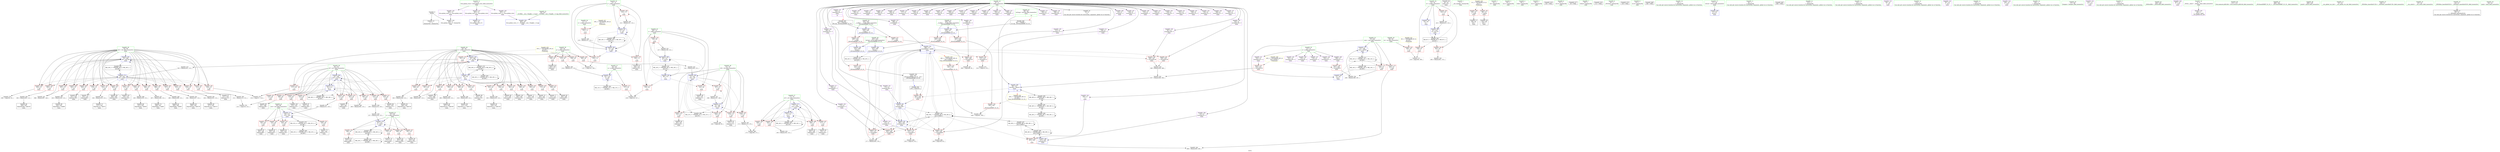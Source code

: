 digraph "SVFG" {
	label="SVFG";

	Node0x55f0c0648c00 [shape=record,color=grey,label="{NodeID: 0\nNullPtr}"];
	Node0x55f0c0648c00 -> Node0x55f0c0676e20[style=solid];
	Node0x55f0c0648c00 -> Node0x55f0c0684720[style=solid];
	Node0x55f0c068b180 [shape=record,color=grey,label="{NodeID: 360\n230 = Binary(229, 115, )\n}"];
	Node0x55f0c068b180 -> Node0x55f0c0677940[style=solid];
	Node0x55f0c06855f0 [shape=record,color=blue,label="{NodeID: 277\n85\<--222\nx55\<--mul\nmain\n}"];
	Node0x55f0c06855f0 -> Node0x55f0c067b080[style=dashed];
	Node0x55f0c06855f0 -> Node0x55f0c0683070[style=dashed];
	Node0x55f0c06855f0 -> Node0x55f0c0683100[style=dashed];
	Node0x55f0c06855f0 -> Node0x55f0c06831d0[style=dashed];
	Node0x55f0c06855f0 -> Node0x55f0c06855f0[style=dashed];
	Node0x55f0c06855f0 -> Node0x55f0c06999f0[style=dashed];
	Node0x55f0c0679340 [shape=record,color=red,label="{NodeID: 194\n242\<--79\n\<--i42\nmain\n}"];
	Node0x55f0c0679340 -> Node0x55f0c0688c00[style=solid];
	Node0x55f0c0676850 [shape=record,color=purple,label="{NodeID: 111\n238\<--8\narrayidx64\<--f\nmain\n}"];
	Node0x55f0c0676850 -> Node0x55f0c06836b0[style=solid];
	Node0x55f0c065e910 [shape=record,color=green,label="{NodeID: 28\n59\<--60\ncn\<--cn_field_insensitive\nmain\n}"];
	Node0x55f0c065e910 -> Node0x55f0c067d7f0[style=solid];
	Node0x55f0c067aa00 [shape=record,color=red,label="{NodeID: 222\n295\<--83\n\<--k\nmain\n}"];
	Node0x55f0c067aa00 -> Node0x55f0c068a700[style=solid];
	Node0x55f0c067c4b0 [shape=record,color=purple,label="{NodeID: 139\n365\<--8\narrayidx145\<--f\nmain\n}"];
	Node0x55f0c0677120 [shape=record,color=black,label="{NodeID: 56\n56\<--92\nmain_ret\<--\nmain\n}"];
	Node0x55f0c0688900 [shape=record,color=grey,label="{NodeID: 333\n193 = Binary(192, 115, )\n}"];
	Node0x55f0c0688900 -> Node0x55f0c06851e0[style=solid];
	Node0x55f0c0683fa0 [shape=record,color=red,label="{NodeID: 250\n452\<--432\n\<--retval\n_ZSt3maxIiERKT_S2_S2_\n}"];
	Node0x55f0c0683fa0 -> Node0x55f0c06762a0[style=solid];
	Node0x55f0c067dc00 [shape=record,color=red,label="{NodeID: 167\n136\<--63\n\<--p\nmain\n}"];
	Node0x55f0c067dc00 -> Node0x55f0c068c380[style=solid];
	Node0x55f0c06787e0 [shape=record,color=black,label="{NodeID: 84\n304\<--303\nidxprom106\<--add105\nmain\n}"];
	Node0x55f0c064b1d0 [shape=record,color=green,label="{NodeID: 1\n7\<--1\n__dso_handle\<--dummyObj\nGlob }"];
	Node0x55f0c068b300 [shape=record,color=grey,label="{NodeID: 361\n326 = Binary(325, 115, )\n}"];
	Node0x55f0c068b300 -> Node0x55f0c0678cc0[style=solid];
	Node0x55f0c06856c0 [shape=record,color=blue,label="{NodeID: 278\n87\<--227\ny\<--sub57\nmain\n}"];
	Node0x55f0c06856c0 -> Node0x55f0c06832a0[style=dashed];
	Node0x55f0c06856c0 -> Node0x55f0c0683370[style=dashed];
	Node0x55f0c06856c0 -> Node0x55f0c0683440[style=dashed];
	Node0x55f0c06856c0 -> Node0x55f0c0683510[style=dashed];
	Node0x55f0c06856c0 -> Node0x55f0c06856c0[style=dashed];
	Node0x55f0c06856c0 -> Node0x55f0c0699ef0[style=dashed];
	Node0x55f0c0679410 [shape=record,color=red,label="{NodeID: 195\n255\<--79\n\<--i42\nmain\n}"];
	Node0x55f0c0679410 -> Node0x55f0c0689b00[style=solid];
	Node0x55f0c0676920 [shape=record,color=purple,label="{NodeID: 112\n245\<--8\narrayidx68\<--f\nmain\n}"];
	Node0x55f0c065e9e0 [shape=record,color=green,label="{NodeID: 29\n61\<--62\nci\<--ci_field_insensitive\nmain\n}"];
	Node0x55f0c065e9e0 -> Node0x55f0c067d8c0[style=solid];
	Node0x55f0c065e9e0 -> Node0x55f0c067d990[style=solid];
	Node0x55f0c065e9e0 -> Node0x55f0c067da60[style=solid];
	Node0x55f0c065e9e0 -> Node0x55f0c06848f0[style=solid];
	Node0x55f0c065e9e0 -> Node0x55f0c0685d40[style=solid];
	Node0x55f0c067aad0 [shape=record,color=red,label="{NodeID: 223\n309\<--83\n\<--k\nmain\n}"];
	Node0x55f0c067aad0 -> Node0x55f0c0689080[style=solid];
	Node0x55f0c067c580 [shape=record,color=purple,label="{NodeID: 140\n368\<--8\narrayidx147\<--f\nmain\n}"];
	Node0x55f0c06771f0 [shape=record,color=black,label="{NodeID: 57\n96\<--93\ncall\<--\nmain\n}"];
	Node0x55f0c0688a80 [shape=record,color=grey,label="{NodeID: 334\n189 = Binary(188, 187, )\n}"];
	Node0x55f0c0688a80 -> Node0x55f0c0685110[style=solid];
	Node0x55f0c0684070 [shape=record,color=red,label="{NodeID: 251\n440\<--434\n\<--__a.addr\n_ZSt3maxIiERKT_S2_S2_\n}"];
	Node0x55f0c0684070 -> Node0x55f0c06843b0[style=solid];
	Node0x55f0c067dcd0 [shape=record,color=red,label="{NodeID: 168\n139\<--63\n\<--p\nmain\n}"];
	Node0x55f0c067dcd0 -> Node0x55f0c0677390[style=solid];
	Node0x55f0c06788b0 [shape=record,color=black,label="{NodeID: 85\n307\<--306\nidxprom108\<--\nmain\n}"];
	Node0x55f0c064b260 [shape=record,color=green,label="{NodeID: 2\n14\<--1\n.str\<--dummyObj\nGlob }"];
	Node0x55f0c068b480 [shape=record,color=grey,label="{NodeID: 362\n357 = Binary(349, 356, )\n}"];
	Node0x55f0c068b480 -> Node0x55f0c0685860[style=solid];
	Node0x55f0c0685790 [shape=record,color=blue,label="{NodeID: 279\n286\<--277\narrayidx94\<--add88\nmain\n|{|<s13>10}}"];
	Node0x55f0c0685790 -> Node0x55f0c06836b0[style=dashed];
	Node0x55f0c0685790 -> Node0x55f0c0683780[style=dashed];
	Node0x55f0c0685790 -> Node0x55f0c0683850[style=dashed];
	Node0x55f0c0685790 -> Node0x55f0c0683920[style=dashed];
	Node0x55f0c0685790 -> Node0x55f0c06839f0[style=dashed];
	Node0x55f0c0685790 -> Node0x55f0c0683ac0[style=dashed];
	Node0x55f0c0685790 -> Node0x55f0c0683b90[style=dashed];
	Node0x55f0c0685790 -> Node0x55f0c0683c60[style=dashed];
	Node0x55f0c0685790 -> Node0x55f0c0683e00[style=dashed];
	Node0x55f0c0685790 -> Node0x55f0c0685790[style=dashed];
	Node0x55f0c0685790 -> Node0x55f0c0685930[style=dashed];
	Node0x55f0c0685790 -> Node0x55f0c0685a00[style=dashed];
	Node0x55f0c0685790 -> Node0x55f0c069a8f0[style=dashed];
	Node0x55f0c0685790:s13 -> Node0x55f0c06aaaf0[style=dashed,color=red];
	Node0x55f0c06794e0 [shape=record,color=red,label="{NodeID: 196\n266\<--79\n\<--i42\nmain\n}"];
	Node0x55f0c06794e0 -> Node0x55f0c0688f00[style=solid];
	Node0x55f0c06769f0 [shape=record,color=purple,label="{NodeID: 113\n248\<--8\narrayidx70\<--f\nmain\n}"];
	Node0x55f0c065eab0 [shape=record,color=green,label="{NodeID: 30\n63\<--64\np\<--p_field_insensitive\nmain\n}"];
	Node0x55f0c065eab0 -> Node0x55f0c067db30[style=solid];
	Node0x55f0c065eab0 -> Node0x55f0c067dc00[style=solid];
	Node0x55f0c065eab0 -> Node0x55f0c067dcd0[style=solid];
	Node0x55f0c065eab0 -> Node0x55f0c067dda0[style=solid];
	Node0x55f0c065eab0 -> Node0x55f0c067de70[style=solid];
	Node0x55f0c067aba0 [shape=record,color=red,label="{NodeID: 224\n322\<--83\n\<--k\nmain\n}"];
	Node0x55f0c067aba0 -> Node0x55f0c0678bf0[style=solid];
	Node0x55f0c067c650 [shape=record,color=purple,label="{NodeID: 141\n371\<--8\narrayidx149\<--f\nmain\n}"];
	Node0x55f0c067c650 -> Node0x55f0c0685930[style=solid];
	Node0x55f0c06772c0 [shape=record,color=black,label="{NodeID: 58\n102\<--99\ncall1\<--\nmain\n}"];
	Node0x55f0c0688c00 [shape=record,color=grey,label="{NodeID: 335\n243 = Binary(242, 115, )\n}"];
	Node0x55f0c0688c00 -> Node0x55f0c0677bb0[style=solid];
	Node0x55f0c0684140 [shape=record,color=red,label="{NodeID: 252\n449\<--434\n\<--__a.addr\n_ZSt3maxIiERKT_S2_S2_\n}"];
	Node0x55f0c0684140 -> Node0x55f0c0686080[style=solid];
	Node0x55f0c067dda0 [shape=record,color=red,label="{NodeID: 169\n160\<--63\n\<--p\nmain\n}"];
	Node0x55f0c067dda0 -> Node0x55f0c0688780[style=solid];
	Node0x55f0c0678980 [shape=record,color=black,label="{NodeID: 86\n311\<--310\nidxprom111\<--add110\nmain\n}"];
	Node0x55f0c0650630 [shape=record,color=green,label="{NodeID: 3\n16\<--1\n.str.1\<--dummyObj\nGlob }"];
	Node0x55f0c068b600 [shape=record,color=grey,label="{NodeID: 363\n212 = Binary(115, 211, )\n}"];
	Node0x55f0c068b600 -> Node0x55f0c068c980[style=solid];
	Node0x55f0c0685860 [shape=record,color=blue,label="{NodeID: 280\n89\<--357\nref.tmp\<--add142\nmain\n|{|<s2>10}}"];
	Node0x55f0c0685860 -> Node0x55f0c0683e00[style=dashed];
	Node0x55f0c0685860 -> Node0x55f0c069adf0[style=dashed];
	Node0x55f0c0685860:s2 -> Node0x55f0c06a9ef0[style=dashed,color=red];
	Node0x55f0c06795b0 [shape=record,color=red,label="{NodeID: 197\n278\<--79\n\<--i42\nmain\n}"];
	Node0x55f0c06795b0 -> Node0x55f0c0678300[style=solid];
	Node0x55f0c0676ac0 [shape=record,color=purple,label="{NodeID: 114\n251\<--8\narrayidx72\<--f\nmain\n}"];
	Node0x55f0c0676ac0 -> Node0x55f0c0683780[style=solid];
	Node0x55f0c065eb80 [shape=record,color=green,label="{NodeID: 31\n65\<--66\nn\<--n_field_insensitive\nmain\n}"];
	Node0x55f0c065eb80 -> Node0x55f0c067df40[style=solid];
	Node0x55f0c065eb80 -> Node0x55f0c06849c0[style=solid];
	Node0x55f0c067ac70 [shape=record,color=red,label="{NodeID: 225\n332\<--83\n\<--k\nmain\n}"];
	Node0x55f0c067ac70 -> Node0x55f0c068ab80[style=solid];
	Node0x55f0c067c720 [shape=record,color=purple,label="{NodeID: 142\n377\<--8\narrayidx151\<--f\nmain\n}"];
	Node0x55f0c0677390 [shape=record,color=black,label="{NodeID: 59\n140\<--139\nidxprom\<--\nmain\n}"];
	Node0x55f0c0688d80 [shape=record,color=grey,label="{NodeID: 336\n303 = Binary(302, 115, )\n}"];
	Node0x55f0c0688d80 -> Node0x55f0c06787e0[style=solid];
	Node0x55f0c0684210 [shape=record,color=red,label="{NodeID: 253\n442\<--436\n\<--__b.addr\n_ZSt3maxIiERKT_S2_S2_\n}"];
	Node0x55f0c0684210 -> Node0x55f0c0684480[style=solid];
	Node0x55f0c067de70 [shape=record,color=red,label="{NodeID: 170\n201\<--63\n\<--p\nmain\n}"];
	Node0x55f0c067de70 -> Node0x55f0c068a580[style=solid];
	Node0x55f0c0678a50 [shape=record,color=black,label="{NodeID: 87\n317\<--316\nidxprom115\<--\nmain\n}"];
	Node0x55f0c06506c0 [shape=record,color=green,label="{NodeID: 4\n18\<--1\nstdin\<--dummyObj\nGlob }"];
	Node0x55f0c068b780 [shape=record,color=grey,label="{NodeID: 364\n165 = cmp(164, 92, )\n}"];
	Node0x55f0c0685930 [shape=record,color=blue,label="{NodeID: 281\n371\<--362\narrayidx149\<--\nmain\n}"];
	Node0x55f0c0685930 -> Node0x55f0c06836b0[style=dashed];
	Node0x55f0c0685930 -> Node0x55f0c0683780[style=dashed];
	Node0x55f0c0685930 -> Node0x55f0c0683850[style=dashed];
	Node0x55f0c0685930 -> Node0x55f0c0683920[style=dashed];
	Node0x55f0c0685930 -> Node0x55f0c0685790[style=dashed];
	Node0x55f0c0685930 -> Node0x55f0c0685a00[style=dashed];
	Node0x55f0c0685930 -> Node0x55f0c069a8f0[style=dashed];
	Node0x55f0c0679680 [shape=record,color=red,label="{NodeID: 198\n288\<--79\n\<--i42\nmain\n}"];
	Node0x55f0c0679680 -> Node0x55f0c0689c80[style=solid];
	Node0x55f0c0676b90 [shape=record,color=purple,label="{NodeID: 115\n258\<--8\narrayidx76\<--f\nmain\n}"];
	Node0x55f0c065ec50 [shape=record,color=green,label="{NodeID: 32\n67\<--68\nsum\<--sum_field_insensitive\nmain\n}"];
	Node0x55f0c065ec50 -> Node0x55f0c067e010[style=solid];
	Node0x55f0c065ec50 -> Node0x55f0c067e0e0[style=solid];
	Node0x55f0c065ec50 -> Node0x55f0c0684a90[style=solid];
	Node0x55f0c065ec50 -> Node0x55f0c0685110[style=solid];
	Node0x55f0c067ad40 [shape=record,color=red,label="{NodeID: 226\n344\<--83\n\<--k\nmain\n}"];
	Node0x55f0c067ad40 -> Node0x55f0c0688480[style=solid];
	Node0x55f0c067c7f0 [shape=record,color=purple,label="{NodeID: 143\n380\<--8\narrayidx153\<--f\nmain\n}"];
	Node0x55f0c0677460 [shape=record,color=black,label="{NodeID: 60\n143\<--142\nidxprom11\<--\nmain\n}"];
	Node0x55f0c0688f00 [shape=record,color=grey,label="{NodeID: 337\n267 = Binary(266, 115, )\n}"];
	Node0x55f0c0688f00 -> Node0x55f0c0678090[style=solid];
	Node0x55f0c06842e0 [shape=record,color=red,label="{NodeID: 254\n446\<--436\n\<--__b.addr\n_ZSt3maxIiERKT_S2_S2_\n}"];
	Node0x55f0c06842e0 -> Node0x55f0c0685fb0[style=solid];
	Node0x55f0c067df40 [shape=record,color=red,label="{NodeID: 171\n127\<--65\n\<--n\nmain\n}"];
	Node0x55f0c067df40 -> Node0x55f0c068c080[style=solid];
	Node0x55f0c0678b20 [shape=record,color=black,label="{NodeID: 88\n320\<--319\nidxprom117\<--\nmain\n}"];
	Node0x55f0c0650750 [shape=record,color=green,label="{NodeID: 5\n19\<--1\n.str.2\<--dummyObj\nGlob }"];
	Node0x55f0c06a0a30 [shape=record,color=yellow,style=double,label="{NodeID: 448\n40V_1 = ENCHI(MR_40V_0)\npts\{130000 \}\nFun[main]}"];
	Node0x55f0c06a0a30 -> Node0x55f0c06835e0[style=dashed];
	Node0x55f0c06a0a30 -> Node0x55f0c0683d30[style=dashed];
	Node0x55f0c068b900 [shape=record,color=grey,label="{NodeID: 365\n444 = cmp(441, 443, )\n}"];
	Node0x55f0c0685a00 [shape=record,color=blue,label="{NodeID: 282\n383\<--149\narrayidx155\<--\nmain\n}"];
	Node0x55f0c0685a00 -> Node0x55f0c06836b0[style=dashed];
	Node0x55f0c0685a00 -> Node0x55f0c0683780[style=dashed];
	Node0x55f0c0685a00 -> Node0x55f0c0683850[style=dashed];
	Node0x55f0c0685a00 -> Node0x55f0c0683920[style=dashed];
	Node0x55f0c0685a00 -> Node0x55f0c0685790[style=dashed];
	Node0x55f0c0685a00 -> Node0x55f0c0685a00[style=dashed];
	Node0x55f0c0685a00 -> Node0x55f0c069a8f0[style=dashed];
	Node0x55f0c0679750 [shape=record,color=red,label="{NodeID: 199\n302\<--79\n\<--i42\nmain\n}"];
	Node0x55f0c0679750 -> Node0x55f0c0688d80[style=solid];
	Node0x55f0c067b200 [shape=record,color=purple,label="{NodeID: 116\n261\<--8\narrayidx78\<--f\nmain\n}"];
	Node0x55f0c065ed20 [shape=record,color=green,label="{NodeID: 33\n69\<--70\ni\<--i_field_insensitive\nmain\n}"];
	Node0x55f0c065ed20 -> Node0x55f0c067e1b0[style=solid];
	Node0x55f0c065ed20 -> Node0x55f0c067e280[style=solid];
	Node0x55f0c065ed20 -> Node0x55f0c067e350[style=solid];
	Node0x55f0c065ed20 -> Node0x55f0c0684b60[style=solid];
	Node0x55f0c065ed20 -> Node0x55f0c0684ea0[style=solid];
	Node0x55f0c06c11e0 [shape=record,color=black,label="{NodeID: 476\n103 = PHI()\n}"];
	Node0x55f0c067ae10 [shape=record,color=red,label="{NodeID: 227\n369\<--83\n\<--k\nmain\n}"];
	Node0x55f0c067ae10 -> Node0x55f0c0675f60[style=solid];
	Node0x55f0c067c8c0 [shape=record,color=purple,label="{NodeID: 144\n383\<--8\narrayidx155\<--f\nmain\n}"];
	Node0x55f0c067c8c0 -> Node0x55f0c0685a00[style=solid];
	Node0x55f0c0677530 [shape=record,color=black,label="{NodeID: 61\n146\<--145\nidxprom13\<--\nmain\n}"];
	Node0x55f0c06a8ff0 [shape=record,color=black,label="{NodeID: 421\nMR_43V_3 = PHI(MR_43V_4, MR_43V_2, )\npts\{433 \}\n}"];
	Node0x55f0c06a8ff0 -> Node0x55f0c0683fa0[style=dashed];
	Node0x55f0c0689080 [shape=record,color=grey,label="{NodeID: 338\n310 = Binary(309, 115, )\n}"];
	Node0x55f0c0689080 -> Node0x55f0c0678980[style=solid];
	Node0x55f0c06843b0 [shape=record,color=red,label="{NodeID: 255\n441\<--440\n\<--\n_ZSt3maxIiERKT_S2_S2_\n}"];
	Node0x55f0c06843b0 -> Node0x55f0c068b900[style=solid];
	Node0x55f0c067e010 [shape=record,color=red,label="{NodeID: 172\n188\<--67\n\<--sum\nmain\n}"];
	Node0x55f0c067e010 -> Node0x55f0c0688a80[style=solid];
	Node0x55f0c0678bf0 [shape=record,color=black,label="{NodeID: 89\n323\<--322\nidxprom119\<--\nmain\n}"];
	Node0x55f0c064a6b0 [shape=record,color=green,label="{NodeID: 6\n21\<--1\n.str.3\<--dummyObj\nGlob }"];
	Node0x55f0c068ba80 [shape=record,color=grey,label="{NodeID: 366\n240 = cmp(239, 92, )\n}"];
	Node0x55f0c0685ad0 [shape=record,color=blue,label="{NodeID: 283\n83\<--388\nk\<--inc158\nmain\n}"];
	Node0x55f0c0685ad0 -> Node0x55f0c067a520[style=dashed];
	Node0x55f0c0685ad0 -> Node0x55f0c067a5f0[style=dashed];
	Node0x55f0c0685ad0 -> Node0x55f0c067a6c0[style=dashed];
	Node0x55f0c0685ad0 -> Node0x55f0c067a790[style=dashed];
	Node0x55f0c0685ad0 -> Node0x55f0c067a860[style=dashed];
	Node0x55f0c0685ad0 -> Node0x55f0c067a930[style=dashed];
	Node0x55f0c0685ad0 -> Node0x55f0c067aa00[style=dashed];
	Node0x55f0c0685ad0 -> Node0x55f0c067aad0[style=dashed];
	Node0x55f0c0685ad0 -> Node0x55f0c067aba0[style=dashed];
	Node0x55f0c0685ad0 -> Node0x55f0c067ac70[style=dashed];
	Node0x55f0c0685ad0 -> Node0x55f0c067ad40[style=dashed];
	Node0x55f0c0685ad0 -> Node0x55f0c067ae10[style=dashed];
	Node0x55f0c0685ad0 -> Node0x55f0c067aee0[style=dashed];
	Node0x55f0c0685ad0 -> Node0x55f0c067afb0[style=dashed];
	Node0x55f0c0685ad0 -> Node0x55f0c0685ad0[style=dashed];
	Node0x55f0c0685ad0 -> Node0x55f0c06994f0[style=dashed];
	Node0x55f0c0679820 [shape=record,color=red,label="{NodeID: 200\n316\<--79\n\<--i42\nmain\n}"];
	Node0x55f0c0679820 -> Node0x55f0c0678a50[style=solid];
	Node0x55f0c067b2d0 [shape=record,color=purple,label="{NodeID: 117\n264\<--8\narrayidx80\<--f\nmain\n}"];
	Node0x55f0c067b2d0 -> Node0x55f0c0683850[style=solid];
	Node0x55f0c065edf0 [shape=record,color=green,label="{NodeID: 34\n71\<--72\nx\<--x_field_insensitive\nmain\n}"];
	Node0x55f0c065edf0 -> Node0x55f0c067e420[style=solid];
	Node0x55f0c06c12e0 [shape=record,color=black,label="{NodeID: 477\n39 = PHI()\n}"];
	Node0x55f0c06a0d00 [shape=record,color=black,label="{NodeID: 394\nMR_8V_3 = PHI(MR_8V_4, MR_8V_2, )\npts\{62 \}\n}"];
	Node0x55f0c06a0d00 -> Node0x55f0c067d8c0[style=dashed];
	Node0x55f0c06a0d00 -> Node0x55f0c067d990[style=dashed];
	Node0x55f0c06a0d00 -> Node0x55f0c067da60[style=dashed];
	Node0x55f0c06a0d00 -> Node0x55f0c0685d40[style=dashed];
	Node0x55f0c067aee0 [shape=record,color=red,label="{NodeID: 228\n381\<--83\n\<--k\nmain\n}"];
	Node0x55f0c067aee0 -> Node0x55f0c06761d0[style=solid];
	Node0x55f0c067c990 [shape=record,color=purple,label="{NodeID: 145\n404\<--8\n\<--f\nmain\n}"];
	Node0x55f0c067c990 -> Node0x55f0c0683ed0[style=solid];
	Node0x55f0c0677600 [shape=record,color=black,label="{NodeID: 62\n175\<--174\nidxprom27\<--\nmain\n}"];
	Node0x55f0c0689200 [shape=record,color=grey,label="{NodeID: 339\n388 = Binary(387, 115, )\n}"];
	Node0x55f0c0689200 -> Node0x55f0c0685ad0[style=solid];
	Node0x55f0c0684480 [shape=record,color=red,label="{NodeID: 256\n443\<--442\n\<--\n_ZSt3maxIiERKT_S2_S2_\n}"];
	Node0x55f0c0684480 -> Node0x55f0c068b900[style=solid];
	Node0x55f0c067e0e0 [shape=record,color=red,label="{NodeID: 173\n403\<--67\n\<--sum\nmain\n}"];
	Node0x55f0c067e0e0 -> Node0x55f0c0689980[style=solid];
	Node0x55f0c0678cc0 [shape=record,color=black,label="{NodeID: 90\n327\<--326\nidxprom122\<--add121\nmain\n}"];
	Node0x55f0c064a740 [shape=record,color=green,label="{NodeID: 7\n23\<--1\nstdout\<--dummyObj\nGlob }"];
	Node0x55f0c068bc00 [shape=record,color=grey,label="{NodeID: 367\n300 = cmp(299, 92, )\n}"];
	Node0x55f0c0685ba0 [shape=record,color=blue,label="{NodeID: 284\n81\<--393\nj47\<--inc161\nmain\n}"];
	Node0x55f0c0685ba0 -> Node0x55f0c0679dd0[style=dashed];
	Node0x55f0c0685ba0 -> Node0x55f0c0679ea0[style=dashed];
	Node0x55f0c0685ba0 -> Node0x55f0c0679f70[style=dashed];
	Node0x55f0c0685ba0 -> Node0x55f0c067a040[style=dashed];
	Node0x55f0c0685ba0 -> Node0x55f0c067a110[style=dashed];
	Node0x55f0c0685ba0 -> Node0x55f0c067a1e0[style=dashed];
	Node0x55f0c0685ba0 -> Node0x55f0c067a2b0[style=dashed];
	Node0x55f0c0685ba0 -> Node0x55f0c067a380[style=dashed];
	Node0x55f0c0685ba0 -> Node0x55f0c067a450[style=dashed];
	Node0x55f0c0685ba0 -> Node0x55f0c0685450[style=dashed];
	Node0x55f0c0685ba0 -> Node0x55f0c0685ba0[style=dashed];
	Node0x55f0c0685ba0 -> Node0x55f0c06a30f0[style=dashed];
	Node0x55f0c06798f0 [shape=record,color=red,label="{NodeID: 201\n325\<--79\n\<--i42\nmain\n}"];
	Node0x55f0c06798f0 -> Node0x55f0c068b300[style=solid];
	Node0x55f0c067b3a0 [shape=record,color=purple,label="{NodeID: 118\n269\<--8\narrayidx83\<--f\nmain\n}"];
	Node0x55f0c065eec0 [shape=record,color=green,label="{NodeID: 35\n73\<--74\nj\<--j_field_insensitive\nmain\n}"];
	Node0x55f0c065eec0 -> Node0x55f0c067e4f0[style=solid];
	Node0x55f0c065eec0 -> Node0x55f0c067e5c0[style=solid];
	Node0x55f0c065eec0 -> Node0x55f0c067e690[style=solid];
	Node0x55f0c065eec0 -> Node0x55f0c0684c30[style=solid];
	Node0x55f0c065eec0 -> Node0x55f0c0684dd0[style=solid];
	Node0x55f0c06c13e0 [shape=record,color=black,label="{NodeID: 478\n112 = PHI()\n}"];
	Node0x55f0c06a0df0 [shape=record,color=black,label="{NodeID: 395\nMR_12V_2 = PHI(MR_12V_3, MR_12V_1, )\npts\{66 \}\n}"];
	Node0x55f0c06a0df0 -> Node0x55f0c06849c0[style=dashed];
	Node0x55f0c067afb0 [shape=record,color=red,label="{NodeID: 229\n387\<--83\n\<--k\nmain\n}"];
	Node0x55f0c067afb0 -> Node0x55f0c0689200[style=solid];
	Node0x55f0c067ca60 [shape=record,color=purple,label="{NodeID: 146\n176\<--12\narrayidx28\<--a\nmain\n}"];
	Node0x55f0c06776d0 [shape=record,color=black,label="{NodeID: 63\n178\<--177\nidxprom29\<--\nmain\n}"];
	Node0x55f0c0689380 [shape=record,color=grey,label="{NodeID: 340\n393 = Binary(392, 115, )\n}"];
	Node0x55f0c0689380 -> Node0x55f0c0685ba0[style=solid];
	Node0x55f0c0684550 [shape=record,color=blue,label="{NodeID: 257\n461\<--28\nllvm.global_ctors_0\<--\nGlob }"];
	Node0x55f0c067e1b0 [shape=record,color=red,label="{NodeID: 174\n126\<--69\n\<--i\nmain\n}"];
	Node0x55f0c067e1b0 -> Node0x55f0c068c080[style=solid];
	Node0x55f0c0678d90 [shape=record,color=black,label="{NodeID: 91\n330\<--329\nidxprom124\<--\nmain\n}"];
	Node0x55f0c064a7d0 [shape=record,color=green,label="{NodeID: 8\n24\<--1\n_ZSt3cin\<--dummyObj\nGlob }"];
	Node0x55f0c068bd80 [shape=record,color=grey,label="{NodeID: 368\n172 = cmp(169, 171, )\n}"];
	Node0x55f0c0685c70 [shape=record,color=blue,label="{NodeID: 285\n79\<--398\ni42\<--dec164\nmain\n}"];
	Node0x55f0c0685c70 -> Node0x55f0c067eeb0[style=dashed];
	Node0x55f0c0685c70 -> Node0x55f0c067ef80[style=dashed];
	Node0x55f0c0685c70 -> Node0x55f0c06791a0[style=dashed];
	Node0x55f0c0685c70 -> Node0x55f0c0679270[style=dashed];
	Node0x55f0c0685c70 -> Node0x55f0c0679340[style=dashed];
	Node0x55f0c0685c70 -> Node0x55f0c0679410[style=dashed];
	Node0x55f0c0685c70 -> Node0x55f0c06794e0[style=dashed];
	Node0x55f0c0685c70 -> Node0x55f0c06795b0[style=dashed];
	Node0x55f0c0685c70 -> Node0x55f0c0679680[style=dashed];
	Node0x55f0c0685c70 -> Node0x55f0c0679750[style=dashed];
	Node0x55f0c0685c70 -> Node0x55f0c0679820[style=dashed];
	Node0x55f0c0685c70 -> Node0x55f0c06798f0[style=dashed];
	Node0x55f0c0685c70 -> Node0x55f0c06799c0[style=dashed];
	Node0x55f0c0685c70 -> Node0x55f0c0679a90[style=dashed];
	Node0x55f0c0685c70 -> Node0x55f0c0679b60[style=dashed];
	Node0x55f0c0685c70 -> Node0x55f0c0679c30[style=dashed];
	Node0x55f0c0685c70 -> Node0x55f0c0679d00[style=dashed];
	Node0x55f0c0685c70 -> Node0x55f0c0685c70[style=dashed];
	Node0x55f0c0685c70 -> Node0x55f0c06a2bf0[style=dashed];
	Node0x55f0c06799c0 [shape=record,color=red,label="{NodeID: 202\n337\<--79\n\<--i42\nmain\n}"];
	Node0x55f0c06799c0 -> Node0x55f0c068aa00[style=solid];
	Node0x55f0c067b470 [shape=record,color=purple,label="{NodeID: 119\n272\<--8\narrayidx85\<--f\nmain\n}"];
	Node0x55f0c065ef90 [shape=record,color=green,label="{NodeID: 36\n75\<--76\ni18\<--i18_field_insensitive\nmain\n}"];
	Node0x55f0c065ef90 -> Node0x55f0c067e760[style=solid];
	Node0x55f0c065ef90 -> Node0x55f0c067e830[style=solid];
	Node0x55f0c065ef90 -> Node0x55f0c067e900[style=solid];
	Node0x55f0c065ef90 -> Node0x55f0c067e9d0[style=solid];
	Node0x55f0c065ef90 -> Node0x55f0c067eaa0[style=solid];
	Node0x55f0c065ef90 -> Node0x55f0c0684f70[style=solid];
	Node0x55f0c065ef90 -> Node0x55f0c06852b0[style=solid];
	Node0x55f0c06c14e0 [shape=record,color=black,label="{NodeID: 479\n130 = PHI()\n}"];
	Node0x55f0c06a12f0 [shape=record,color=black,label="{NodeID: 396\nMR_14V_2 = PHI(MR_14V_4, MR_14V_1, )\npts\{68 \}\n}"];
	Node0x55f0c06a12f0 -> Node0x55f0c0684a90[style=dashed];
	Node0x55f0c067b080 [shape=record,color=red,label="{NodeID: 230\n233\<--85\n\<--x55\nmain\n}"];
	Node0x55f0c067b080 -> Node0x55f0c0677a10[style=solid];
	Node0x55f0c067cb30 [shape=record,color=purple,label="{NodeID: 147\n179\<--12\narrayidx30\<--a\nmain\n}"];
	Node0x55f0c06777a0 [shape=record,color=black,label="{NodeID: 64\n182\<--181\nidxprom32\<--\nmain\n}"];
	Node0x55f0c06a9ef0 [shape=record,color=yellow,style=double,label="{NodeID: 424\n36V_1 = ENCHI(MR_36V_0)\npts\{90 \}\nFun[_ZSt3maxIiERKT_S2_S2_]}"];
	Node0x55f0c06a9ef0 -> Node0x55f0c0684480[style=dashed];
	Node0x55f0c0689500 [shape=record,color=grey,label="{NodeID: 341\n398 = Binary(397, 149, )\n}"];
	Node0x55f0c0689500 -> Node0x55f0c0685c70[style=solid];
	Node0x55f0c0684620 [shape=record,color=blue,label="{NodeID: 258\n462\<--29\nllvm.global_ctors_1\<--_GLOBAL__sub_I_TangKy_1_0.cpp\nGlob }"];
	Node0x55f0c067e280 [shape=record,color=red,label="{NodeID: 175\n142\<--69\n\<--i\nmain\n}"];
	Node0x55f0c067e280 -> Node0x55f0c0677460[style=solid];
	Node0x55f0c0678e60 [shape=record,color=black,label="{NodeID: 92\n334\<--333\nidxprom127\<--add126\nmain\n}"];
	Node0x55f0c064a860 [shape=record,color=green,label="{NodeID: 9\n25\<--1\n.str.4\<--dummyObj\nGlob }"];
	Node0x55f0c068bf00 [shape=record,color=grey,label="{NodeID: 369\n253 = cmp(252, 92, )\n}"];
	Node0x55f0c0685d40 [shape=record,color=blue,label="{NodeID: 286\n61\<--413\nci\<--inc170\nmain\n}"];
	Node0x55f0c0685d40 -> Node0x55f0c06a0d00[style=dashed];
	Node0x55f0c0679a90 [shape=record,color=red,label="{NodeID: 203\n350\<--79\n\<--i42\nmain\n}"];
	Node0x55f0c0679a90 -> Node0x55f0c0675c20[style=solid];
	Node0x55f0c067b540 [shape=record,color=purple,label="{NodeID: 120\n275\<--8\narrayidx87\<--f\nmain\n}"];
	Node0x55f0c067b540 -> Node0x55f0c0683920[style=solid];
	Node0x55f0c065f060 [shape=record,color=green,label="{NodeID: 37\n77\<--78\nj22\<--j22_field_insensitive\nmain\n}"];
	Node0x55f0c065f060 -> Node0x55f0c067eb70[style=solid];
	Node0x55f0c065f060 -> Node0x55f0c067ec40[style=solid];
	Node0x55f0c065f060 -> Node0x55f0c067ed10[style=solid];
	Node0x55f0c065f060 -> Node0x55f0c067ede0[style=solid];
	Node0x55f0c065f060 -> Node0x55f0c0685040[style=solid];
	Node0x55f0c065f060 -> Node0x55f0c06851e0[style=solid];
	Node0x55f0c06c15e0 [shape=record,color=black,label="{NodeID: 480\n180 = PHI()\n}"];
	Node0x55f0c06a17f0 [shape=record,color=black,label="{NodeID: 397\nMR_16V_2 = PHI(MR_16V_4, MR_16V_1, )\npts\{70 \}\n}"];
	Node0x55f0c06a17f0 -> Node0x55f0c0684b60[style=dashed];
	Node0x55f0c0683070 [shape=record,color=red,label="{NodeID: 231\n259\<--85\n\<--x55\nmain\n}"];
	Node0x55f0c0683070 -> Node0x55f0c0677ef0[style=solid];
	Node0x55f0c067cc00 [shape=record,color=purple,label="{NodeID: 148\n183\<--12\narrayidx33\<--a\nmain\n}"];
	Node0x55f0c0677870 [shape=record,color=black,label="{NodeID: 65\n185\<--184\nidxprom34\<--\nmain\n}"];
	Node0x55f0c0689680 [shape=record,color=grey,label="{NodeID: 342\n171 = Binary(115, 170, )\n}"];
	Node0x55f0c0689680 -> Node0x55f0c068bd80[style=solid];
	Node0x55f0c0684720 [shape=record,color=blue, style = dotted,label="{NodeID: 259\n463\<--3\nllvm.global_ctors_2\<--dummyVal\nGlob }"];
	Node0x55f0c067e350 [shape=record,color=red,label="{NodeID: 176\n156\<--69\n\<--i\nmain\n}"];
	Node0x55f0c067e350 -> Node0x55f0c0688600[style=solid];
	Node0x55f0c0678f30 [shape=record,color=black,label="{NodeID: 93\n339\<--338\nidxprom130\<--add129\nmain\n}"];
	Node0x55f0c064a8f0 [shape=record,color=green,label="{NodeID: 10\n28\<--1\n\<--dummyObj\nCan only get source location for instruction, argument, global var or function.}"];
	Node0x55f0c068c080 [shape=record,color=grey,label="{NodeID: 370\n128 = cmp(126, 127, )\n}"];
	Node0x55f0c0685e10 [shape=record,color=blue,label="{NodeID: 287\n434\<--430\n__a.addr\<--__a\n_ZSt3maxIiERKT_S2_S2_\n}"];
	Node0x55f0c0685e10 -> Node0x55f0c0684070[style=dashed];
	Node0x55f0c0685e10 -> Node0x55f0c0684140[style=dashed];
	Node0x55f0c0679b60 [shape=record,color=red,label="{NodeID: 204\n363\<--79\n\<--i42\nmain\n}"];
	Node0x55f0c0679b60 -> Node0x55f0c0675dc0[style=solid];
	Node0x55f0c067b610 [shape=record,color=purple,label="{NodeID: 121\n280\<--8\narrayidx90\<--f\nmain\n}"];
	Node0x55f0c065f130 [shape=record,color=green,label="{NodeID: 38\n79\<--80\ni42\<--i42_field_insensitive\nmain\n}"];
	Node0x55f0c065f130 -> Node0x55f0c067eeb0[style=solid];
	Node0x55f0c065f130 -> Node0x55f0c067ef80[style=solid];
	Node0x55f0c065f130 -> Node0x55f0c06791a0[style=solid];
	Node0x55f0c065f130 -> Node0x55f0c0679270[style=solid];
	Node0x55f0c065f130 -> Node0x55f0c0679340[style=solid];
	Node0x55f0c065f130 -> Node0x55f0c0679410[style=solid];
	Node0x55f0c065f130 -> Node0x55f0c06794e0[style=solid];
	Node0x55f0c065f130 -> Node0x55f0c06795b0[style=solid];
	Node0x55f0c065f130 -> Node0x55f0c0679680[style=solid];
	Node0x55f0c065f130 -> Node0x55f0c0679750[style=solid];
	Node0x55f0c065f130 -> Node0x55f0c0679820[style=solid];
	Node0x55f0c065f130 -> Node0x55f0c06798f0[style=solid];
	Node0x55f0c065f130 -> Node0x55f0c06799c0[style=solid];
	Node0x55f0c065f130 -> Node0x55f0c0679a90[style=solid];
	Node0x55f0c065f130 -> Node0x55f0c0679b60[style=solid];
	Node0x55f0c065f130 -> Node0x55f0c0679c30[style=solid];
	Node0x55f0c065f130 -> Node0x55f0c0679d00[style=solid];
	Node0x55f0c065f130 -> Node0x55f0c0685380[style=solid];
	Node0x55f0c065f130 -> Node0x55f0c0685c70[style=solid];
	Node0x55f0c06c16e0 [shape=record,color=black,label="{NodeID: 481\n359 = PHI(429, )\n}"];
	Node0x55f0c06c16e0 -> Node0x55f0c0683e00[style=solid];
	Node0x55f0c06a1cf0 [shape=record,color=black,label="{NodeID: 398\nMR_20V_2 = PHI(MR_20V_3, MR_20V_1, )\npts\{74 \}\n}"];
	Node0x55f0c06a1cf0 -> Node0x55f0c0684c30[style=dashed];
	Node0x55f0c06a1cf0 -> Node0x55f0c06a1cf0[style=dashed];
	Node0x55f0c0683100 [shape=record,color=red,label="{NodeID: 232\n292\<--85\n\<--x55\nmain\n}"];
	Node0x55f0c0683100 -> Node0x55f0c0678640[style=solid];
	Node0x55f0c067ccd0 [shape=record,color=purple,label="{NodeID: 149\n186\<--12\narrayidx35\<--a\nmain\n}"];
	Node0x55f0c067ccd0 -> Node0x55f0c06835e0[style=solid];
	Node0x55f0c0677940 [shape=record,color=black,label="{NodeID: 66\n231\<--230\nidxprom59\<--add58\nmain\n}"];
	Node0x55f0c06aaaf0 [shape=record,color=yellow,style=double,label="{NodeID: 426\n38V_1 = ENCHI(MR_38V_0)\npts\{110000 \}\nFun[_ZSt3maxIiERKT_S2_S2_]}"];
	Node0x55f0c06aaaf0 -> Node0x55f0c06843b0[style=dashed];
	Node0x55f0c0689800 [shape=record,color=grey,label="{NodeID: 343\n402 = Binary(401, 115, )\n}"];
	Node0x55f0c0684820 [shape=record,color=blue,label="{NodeID: 260\n57\<--92\nretval\<--\nmain\n}"];
	Node0x55f0c067e420 [shape=record,color=red,label="{NodeID: 177\n131\<--71\n\<--x\nmain\n}"];
	Node0x55f0c067e420 -> Node0x55f0c0689f80[style=solid];
	Node0x55f0c0679000 [shape=record,color=black,label="{NodeID: 94\n342\<--341\nidxprom132\<--\nmain\n}"];
	Node0x55f0c064a980 [shape=record,color=green,label="{NodeID: 11\n92\<--1\n\<--dummyObj\nCan only get source location for instruction, argument, global var or function.}"];
	Node0x55f0c068c200 [shape=record,color=grey,label="{NodeID: 371\n110 = cmp(108, 109, )\n}"];
	Node0x55f0c0685ee0 [shape=record,color=blue,label="{NodeID: 288\n436\<--431\n__b.addr\<--__b\n_ZSt3maxIiERKT_S2_S2_\n}"];
	Node0x55f0c0685ee0 -> Node0x55f0c0684210[style=dashed];
	Node0x55f0c0685ee0 -> Node0x55f0c06842e0[style=dashed];
	Node0x55f0c0679c30 [shape=record,color=red,label="{NodeID: 205\n375\<--79\n\<--i42\nmain\n}"];
	Node0x55f0c0679c30 -> Node0x55f0c0676030[style=solid];
	Node0x55f0c067b6e0 [shape=record,color=purple,label="{NodeID: 122\n283\<--8\narrayidx92\<--f\nmain\n}"];
	Node0x55f0c065f200 [shape=record,color=green,label="{NodeID: 39\n81\<--82\nj47\<--j47_field_insensitive\nmain\n}"];
	Node0x55f0c065f200 -> Node0x55f0c0679dd0[style=solid];
	Node0x55f0c065f200 -> Node0x55f0c0679ea0[style=solid];
	Node0x55f0c065f200 -> Node0x55f0c0679f70[style=solid];
	Node0x55f0c065f200 -> Node0x55f0c067a040[style=solid];
	Node0x55f0c065f200 -> Node0x55f0c067a110[style=solid];
	Node0x55f0c065f200 -> Node0x55f0c067a1e0[style=solid];
	Node0x55f0c065f200 -> Node0x55f0c067a2b0[style=solid];
	Node0x55f0c065f200 -> Node0x55f0c067a380[style=solid];
	Node0x55f0c065f200 -> Node0x55f0c067a450[style=solid];
	Node0x55f0c065f200 -> Node0x55f0c0685450[style=solid];
	Node0x55f0c065f200 -> Node0x55f0c0685ba0[style=solid];
	Node0x55f0c06c18d0 [shape=record,color=black,label="{NodeID: 482\n408 = PHI()\n}"];
	Node0x55f0c06a21f0 [shape=record,color=black,label="{NodeID: 399\nMR_22V_2 = PHI(MR_22V_4, MR_22V_1, )\npts\{76 \}\n}"];
	Node0x55f0c06a21f0 -> Node0x55f0c0684f70[style=dashed];
	Node0x55f0c06831d0 [shape=record,color=red,label="{NodeID: 233\n329\<--85\n\<--x55\nmain\n}"];
	Node0x55f0c06831d0 -> Node0x55f0c0678d90[style=solid];
	Node0x55f0c067cda0 [shape=record,color=purple,label="{NodeID: 150\n352\<--12\narrayidx139\<--a\nmain\n}"];
	Node0x55f0c0677a10 [shape=record,color=black,label="{NodeID: 67\n234\<--233\nidxprom61\<--\nmain\n}"];
	Node0x55f0c0689980 [shape=record,color=grey,label="{NodeID: 344\n406 = Binary(403, 405, )\n}"];
	Node0x55f0c06848f0 [shape=record,color=blue,label="{NodeID: 261\n61\<--92\nci\<--\nmain\n}"];
	Node0x55f0c06848f0 -> Node0x55f0c06a0d00[style=dashed];
	Node0x55f0c067e4f0 [shape=record,color=red,label="{NodeID: 178\n135\<--73\n\<--j\nmain\n}"];
	Node0x55f0c067e4f0 -> Node0x55f0c068c380[style=solid];
	Node0x55f0c06790d0 [shape=record,color=black,label="{NodeID: 95\n346\<--345\nidxprom135\<--add134\nmain\n}"];
	Node0x55f0c064f890 [shape=record,color=green,label="{NodeID: 12\n115\<--1\n\<--dummyObj\nCan only get source location for instruction, argument, global var or function.}"];
	Node0x55f0c068c380 [shape=record,color=grey,label="{NodeID: 372\n137 = cmp(135, 136, )\n}"];
	Node0x55f0c0685fb0 [shape=record,color=blue,label="{NodeID: 289\n432\<--446\nretval\<--\n_ZSt3maxIiERKT_S2_S2_\n}"];
	Node0x55f0c0685fb0 -> Node0x55f0c06a8ff0[style=dashed];
	Node0x55f0c0679d00 [shape=record,color=red,label="{NodeID: 206\n397\<--79\n\<--i42\nmain\n}"];
	Node0x55f0c0679d00 -> Node0x55f0c0689500[style=solid];
	Node0x55f0c067b7b0 [shape=record,color=purple,label="{NodeID: 123\n286\<--8\narrayidx94\<--f\nmain\n}"];
	Node0x55f0c067b7b0 -> Node0x55f0c0685790[style=solid];
	Node0x55f0c065f2d0 [shape=record,color=green,label="{NodeID: 40\n83\<--84\nk\<--k_field_insensitive\nmain\n}"];
	Node0x55f0c065f2d0 -> Node0x55f0c067a520[style=solid];
	Node0x55f0c065f2d0 -> Node0x55f0c067a5f0[style=solid];
	Node0x55f0c065f2d0 -> Node0x55f0c067a6c0[style=solid];
	Node0x55f0c065f2d0 -> Node0x55f0c067a790[style=solid];
	Node0x55f0c065f2d0 -> Node0x55f0c067a860[style=solid];
	Node0x55f0c065f2d0 -> Node0x55f0c067a930[style=solid];
	Node0x55f0c065f2d0 -> Node0x55f0c067aa00[style=solid];
	Node0x55f0c065f2d0 -> Node0x55f0c067aad0[style=solid];
	Node0x55f0c065f2d0 -> Node0x55f0c067aba0[style=solid];
	Node0x55f0c065f2d0 -> Node0x55f0c067ac70[style=solid];
	Node0x55f0c065f2d0 -> Node0x55f0c067ad40[style=solid];
	Node0x55f0c065f2d0 -> Node0x55f0c067ae10[style=solid];
	Node0x55f0c065f2d0 -> Node0x55f0c067aee0[style=solid];
	Node0x55f0c065f2d0 -> Node0x55f0c067afb0[style=solid];
	Node0x55f0c065f2d0 -> Node0x55f0c0685520[style=solid];
	Node0x55f0c065f2d0 -> Node0x55f0c0685ad0[style=solid];
	Node0x55f0c06c19a0 [shape=record,color=black,label="{NodeID: 483\n430 = PHI(324, )\n0th arg _ZSt3maxIiERKT_S2_S2_ }"];
	Node0x55f0c06c19a0 -> Node0x55f0c0685e10[style=solid];
	Node0x55f0c06a26f0 [shape=record,color=black,label="{NodeID: 400\nMR_24V_2 = PHI(MR_24V_3, MR_24V_1, )\npts\{78 \}\n}"];
	Node0x55f0c06a26f0 -> Node0x55f0c0685040[style=dashed];
	Node0x55f0c06a26f0 -> Node0x55f0c06a26f0[style=dashed];
	Node0x55f0c06832a0 [shape=record,color=red,label="{NodeID: 234\n246\<--87\n\<--y\nmain\n}"];
	Node0x55f0c06832a0 -> Node0x55f0c0677c80[style=solid];
	Node0x55f0c067ce70 [shape=record,color=purple,label="{NodeID: 151\n355\<--12\narrayidx141\<--a\nmain\n}"];
	Node0x55f0c067ce70 -> Node0x55f0c0683d30[style=solid];
	Node0x55f0c0677ae0 [shape=record,color=black,label="{NodeID: 68\n237\<--236\nidxprom63\<--\nmain\n}"];
	Node0x55f0c0689b00 [shape=record,color=grey,label="{NodeID: 345\n256 = Binary(255, 115, )\n}"];
	Node0x55f0c0689b00 -> Node0x55f0c0677e20[style=solid];
	Node0x55f0c06849c0 [shape=record,color=blue,label="{NodeID: 262\n65\<--114\nn\<--shl\nmain\n}"];
	Node0x55f0c06849c0 -> Node0x55f0c067df40[style=dashed];
	Node0x55f0c06849c0 -> Node0x55f0c06a0df0[style=dashed];
	Node0x55f0c067e5c0 [shape=record,color=red,label="{NodeID: 179\n145\<--73\n\<--j\nmain\n}"];
	Node0x55f0c067e5c0 -> Node0x55f0c0677530[style=solid];
	Node0x55f0c0675c20 [shape=record,color=black,label="{NodeID: 96\n351\<--350\nidxprom138\<--\nmain\n}"];
	Node0x55f0c064f960 [shape=record,color=green,label="{NodeID: 13\n118\<--1\n\<--dummyObj\nCan only get source location for instruction, argument, global var or function.}"];
	Node0x55f0c068c500 [shape=record,color=grey,label="{NodeID: 373\n314 = cmp(313, 92, )\n}"];
	Node0x55f0c0686080 [shape=record,color=blue,label="{NodeID: 290\n432\<--449\nretval\<--\n_ZSt3maxIiERKT_S2_S2_\n}"];
	Node0x55f0c0686080 -> Node0x55f0c06a8ff0[style=dashed];
	Node0x55f0c0679dd0 [shape=record,color=red,label="{NodeID: 207\n210\<--81\n\<--j47\nmain\n}"];
	Node0x55f0c0679dd0 -> Node0x55f0c068c980[style=solid];
	Node0x55f0c067b880 [shape=record,color=purple,label="{NodeID: 124\n291\<--8\narrayidx97\<--f\nmain\n}"];
	Node0x55f0c065f3a0 [shape=record,color=green,label="{NodeID: 41\n85\<--86\nx55\<--x55_field_insensitive\nmain\n}"];
	Node0x55f0c065f3a0 -> Node0x55f0c067b080[style=solid];
	Node0x55f0c065f3a0 -> Node0x55f0c0683070[style=solid];
	Node0x55f0c065f3a0 -> Node0x55f0c0683100[style=solid];
	Node0x55f0c065f3a0 -> Node0x55f0c06831d0[style=solid];
	Node0x55f0c065f3a0 -> Node0x55f0c06855f0[style=solid];
	Node0x55f0c06c1ad0 [shape=record,color=black,label="{NodeID: 484\n431 = PHI(89, )\n1st arg _ZSt3maxIiERKT_S2_S2_ }"];
	Node0x55f0c06c1ad0 -> Node0x55f0c0685ee0[style=solid];
	Node0x55f0c06a2bf0 [shape=record,color=black,label="{NodeID: 401\nMR_26V_2 = PHI(MR_26V_4, MR_26V_1, )\npts\{80 \}\n}"];
	Node0x55f0c06a2bf0 -> Node0x55f0c0685380[style=dashed];
	Node0x55f0c0683370 [shape=record,color=red,label="{NodeID: 235\n270\<--87\n\<--y\nmain\n}"];
	Node0x55f0c0683370 -> Node0x55f0c0678160[style=solid];
	Node0x55f0c067cf40 [shape=record,color=purple,label="{NodeID: 152\n94\<--14\n\<--.str\nmain\n}"];
	Node0x55f0c0677bb0 [shape=record,color=black,label="{NodeID: 69\n244\<--243\nidxprom67\<--add66\nmain\n}"];
	Node0x55f0c06aad90 [shape=record,color=yellow,style=double,label="{NodeID: 429\n2V_1 = ENCHI(MR_2V_0)\npts\{1 \}\nFun[main]}"];
	Node0x55f0c06aad90 -> Node0x55f0c067d650[style=dashed];
	Node0x55f0c06aad90 -> Node0x55f0c067d720[style=dashed];
	Node0x55f0c0689c80 [shape=record,color=grey,label="{NodeID: 346\n289 = Binary(288, 115, )\n}"];
	Node0x55f0c0689c80 -> Node0x55f0c0678570[style=solid];
	Node0x55f0c0684a90 [shape=record,color=blue,label="{NodeID: 263\n67\<--92\nsum\<--\nmain\n}"];
	Node0x55f0c0684a90 -> Node0x55f0c06a67f0[style=dashed];
	Node0x55f0c067e690 [shape=record,color=red,label="{NodeID: 180\n151\<--73\n\<--j\nmain\n}"];
	Node0x55f0c067e690 -> Node0x55f0c068a280[style=solid];
	Node0x55f0c0675cf0 [shape=record,color=black,label="{NodeID: 97\n354\<--353\nidxprom140\<--\nmain\n}"];
	Node0x55f0c064fa30 [shape=record,color=green,label="{NodeID: 14\n119\<--1\n\<--dummyObj\nCan only get source location for instruction, argument, global var or function.}"];
	Node0x55f0c068c680 [shape=record,color=grey,label="{NodeID: 374\n206 = cmp(205, 92, )\n}"];
	Node0x55f0c0679ea0 [shape=record,color=red,label="{NodeID: 208\n221\<--81\n\<--j47\nmain\n}"];
	Node0x55f0c0679ea0 -> Node0x55f0c068ad00[style=solid];
	Node0x55f0c067b950 [shape=record,color=purple,label="{NodeID: 125\n294\<--8\narrayidx99\<--f\nmain\n}"];
	Node0x55f0c065f470 [shape=record,color=green,label="{NodeID: 42\n87\<--88\ny\<--y_field_insensitive\nmain\n}"];
	Node0x55f0c065f470 -> Node0x55f0c06832a0[style=solid];
	Node0x55f0c065f470 -> Node0x55f0c0683370[style=solid];
	Node0x55f0c065f470 -> Node0x55f0c0683440[style=solid];
	Node0x55f0c065f470 -> Node0x55f0c0683510[style=solid];
	Node0x55f0c065f470 -> Node0x55f0c06856c0[style=solid];
	Node0x55f0c06a30f0 [shape=record,color=black,label="{NodeID: 402\nMR_28V_2 = PHI(MR_28V_3, MR_28V_1, )\npts\{82 \}\n}"];
	Node0x55f0c06a30f0 -> Node0x55f0c0685450[style=dashed];
	Node0x55f0c06a30f0 -> Node0x55f0c06a30f0[style=dashed];
	Node0x55f0c0683440 [shape=record,color=red,label="{NodeID: 236\n306\<--87\n\<--y\nmain\n}"];
	Node0x55f0c0683440 -> Node0x55f0c06788b0[style=solid];
	Node0x55f0c067d010 [shape=record,color=purple,label="{NodeID: 153\n95\<--16\n\<--.str.1\nmain\n}"];
	Node0x55f0c0677c80 [shape=record,color=black,label="{NodeID: 70\n247\<--246\nidxprom69\<--\nmain\n}"];
	Node0x55f0c0689e00 [shape=record,color=grey,label="{NodeID: 347\n413 = Binary(412, 115, )\n}"];
	Node0x55f0c0689e00 -> Node0x55f0c0685d40[style=solid];
	Node0x55f0c0684b60 [shape=record,color=blue,label="{NodeID: 264\n69\<--115\ni\<--\nmain\n}"];
	Node0x55f0c0684b60 -> Node0x55f0c067e1b0[style=dashed];
	Node0x55f0c0684b60 -> Node0x55f0c067e280[style=dashed];
	Node0x55f0c0684b60 -> Node0x55f0c067e350[style=dashed];
	Node0x55f0c0684b60 -> Node0x55f0c0684ea0[style=dashed];
	Node0x55f0c0684b60 -> Node0x55f0c06a17f0[style=dashed];
	Node0x55f0c067e760 [shape=record,color=red,label="{NodeID: 181\n164\<--75\n\<--i18\nmain\n}"];
	Node0x55f0c067e760 -> Node0x55f0c068b780[style=solid];
	Node0x55f0c0675dc0 [shape=record,color=black,label="{NodeID: 98\n364\<--363\nidxprom144\<--\nmain\n}"];
	Node0x55f0c064fb00 [shape=record,color=green,label="{NodeID: 15\n120\<--1\n\<--dummyObj\nCan only get source location for instruction, argument, global var or function.}"];
	Node0x55f0c068c800 [shape=record,color=grey,label="{NodeID: 375\n219 = cmp(217, 218, )\n}"];
	Node0x55f0c0679f70 [shape=record,color=red,label="{NodeID: 209\n225\<--81\n\<--j47\nmain\n}"];
	Node0x55f0c0679f70 -> Node0x55f0c068ae80[style=solid];
	Node0x55f0c067ba20 [shape=record,color=purple,label="{NodeID: 126\n298\<--8\narrayidx102\<--f\nmain\n}"];
	Node0x55f0c067ba20 -> Node0x55f0c06839f0[style=solid];
	Node0x55f0c065f540 [shape=record,color=green,label="{NodeID: 43\n89\<--90\nref.tmp\<--ref.tmp_field_insensitive\nmain\n|{|<s1>10}}"];
	Node0x55f0c065f540 -> Node0x55f0c0685860[style=solid];
	Node0x55f0c065f540:s1 -> Node0x55f0c06c1ad0[style=solid,color=red];
	Node0x55f0c06a35f0 [shape=record,color=black,label="{NodeID: 403\nMR_30V_2 = PHI(MR_30V_3, MR_30V_1, )\npts\{84 \}\n}"];
	Node0x55f0c06a35f0 -> Node0x55f0c06994f0[style=dashed];
	Node0x55f0c06a35f0 -> Node0x55f0c06a35f0[style=dashed];
	Node0x55f0c0683510 [shape=record,color=red,label="{NodeID: 237\n341\<--87\n\<--y\nmain\n}"];
	Node0x55f0c0683510 -> Node0x55f0c0679000[style=solid];
	Node0x55f0c067d0e0 [shape=record,color=purple,label="{NodeID: 154\n100\<--19\n\<--.str.2\nmain\n}"];
	Node0x55f0c0677d50 [shape=record,color=black,label="{NodeID: 71\n250\<--249\nidxprom71\<--\nmain\n}"];
	Node0x55f0c06aaf80 [shape=record,color=yellow,style=double,label="{NodeID: 431\n6V_1 = ENCHI(MR_6V_0)\npts\{60 \}\nFun[main]}"];
	Node0x55f0c06aaf80 -> Node0x55f0c067d7f0[style=dashed];
	Node0x55f0c0689f80 [shape=record,color=grey,label="{NodeID: 348\n132 = Binary(131, 115, )\n}"];
	Node0x55f0c0689f80 -> Node0x55f0c0684c30[style=solid];
	Node0x55f0c0684c30 [shape=record,color=blue,label="{NodeID: 265\n73\<--132\nj\<--add\nmain\n}"];
	Node0x55f0c0684c30 -> Node0x55f0c067e4f0[style=dashed];
	Node0x55f0c0684c30 -> Node0x55f0c067e5c0[style=dashed];
	Node0x55f0c0684c30 -> Node0x55f0c067e690[style=dashed];
	Node0x55f0c0684c30 -> Node0x55f0c0684c30[style=dashed];
	Node0x55f0c0684c30 -> Node0x55f0c0684dd0[style=dashed];
	Node0x55f0c0684c30 -> Node0x55f0c06a1cf0[style=dashed];
	Node0x55f0c067e830 [shape=record,color=red,label="{NodeID: 182\n170\<--75\n\<--i18\nmain\n}"];
	Node0x55f0c067e830 -> Node0x55f0c0689680[style=solid];
	Node0x55f0c0675e90 [shape=record,color=black,label="{NodeID: 99\n367\<--366\nidxprom146\<--\nmain\n}"];
	Node0x55f0c064fc00 [shape=record,color=green,label="{NodeID: 16\n149\<--1\n\<--dummyObj\nCan only get source location for instruction, argument, global var or function.}"];
	Node0x55f0c068c980 [shape=record,color=grey,label="{NodeID: 376\n213 = cmp(210, 212, )\n}"];
	Node0x55f0c067a040 [shape=record,color=red,label="{NodeID: 210\n281\<--81\n\<--j47\nmain\n}"];
	Node0x55f0c067a040 -> Node0x55f0c06783d0[style=solid];
	Node0x55f0c067baf0 [shape=record,color=purple,label="{NodeID: 127\n305\<--8\narrayidx107\<--f\nmain\n}"];
	Node0x55f0c065f610 [shape=record,color=green,label="{NodeID: 44\n97\<--98\nfreopen\<--freopen_field_insensitive\n}"];
	Node0x55f0c06a3af0 [shape=record,color=black,label="{NodeID: 404\nMR_32V_2 = PHI(MR_32V_3, MR_32V_1, )\npts\{86 \}\n}"];
	Node0x55f0c06a3af0 -> Node0x55f0c06999f0[style=dashed];
	Node0x55f0c06a3af0 -> Node0x55f0c06a3af0[style=dashed];
	Node0x55f0c06835e0 [shape=record,color=red,label="{NodeID: 238\n187\<--186\n\<--arrayidx35\nmain\n}"];
	Node0x55f0c06835e0 -> Node0x55f0c0688a80[style=solid];
	Node0x55f0c067d1b0 [shape=record,color=purple,label="{NodeID: 155\n101\<--21\n\<--.str.3\nmain\n}"];
	Node0x55f0c0677e20 [shape=record,color=black,label="{NodeID: 72\n257\<--256\nidxprom75\<--add74\nmain\n}"];
	Node0x55f0c068a100 [shape=record,color=grey,label="{NodeID: 349\n114 = Binary(115, 113, )\n}"];
	Node0x55f0c068a100 -> Node0x55f0c06849c0[style=solid];
	Node0x55f0c0684d00 [shape=record,color=blue,label="{NodeID: 266\n147\<--149\narrayidx14\<--\nmain\n}"];
	Node0x55f0c0684d00 -> Node0x55f0c067fe60[style=dashed];
	Node0x55f0c067e900 [shape=record,color=red,label="{NodeID: 183\n174\<--75\n\<--i18\nmain\n}"];
	Node0x55f0c067e900 -> Node0x55f0c0677600[style=solid];
	Node0x55f0c0675f60 [shape=record,color=black,label="{NodeID: 100\n370\<--369\nidxprom148\<--\nmain\n}"];
	Node0x55f0c064fd00 [shape=record,color=green,label="{NodeID: 17\n223\<--1\n\<--dummyObj\nCan only get source location for instruction, argument, global var or function.}"];
	Node0x55f0c067a110 [shape=record,color=red,label="{NodeID: 211\n319\<--81\n\<--j47\nmain\n}"];
	Node0x55f0c067a110 -> Node0x55f0c0678b20[style=solid];
	Node0x55f0c067bbc0 [shape=record,color=purple,label="{NodeID: 128\n308\<--8\narrayidx109\<--f\nmain\n}"];
	Node0x55f0c065f710 [shape=record,color=green,label="{NodeID: 45\n104\<--105\n_ZNSirsERi\<--_ZNSirsERi_field_insensitive\n}"];
	Node0x55f0c06a3ff0 [shape=record,color=black,label="{NodeID: 405\nMR_34V_2 = PHI(MR_34V_3, MR_34V_1, )\npts\{88 \}\n}"];
	Node0x55f0c06a3ff0 -> Node0x55f0c0699ef0[style=dashed];
	Node0x55f0c06a3ff0 -> Node0x55f0c06a3ff0[style=dashed];
	Node0x55f0c06836b0 [shape=record,color=red,label="{NodeID: 239\n239\<--238\n\<--arrayidx64\nmain\n}"];
	Node0x55f0c06836b0 -> Node0x55f0c068ba80[style=solid];
	Node0x55f0c067d280 [shape=record,color=purple,label="{NodeID: 156\n407\<--25\n\<--.str.4\nmain\n}"];
	Node0x55f0c0677ef0 [shape=record,color=black,label="{NodeID: 73\n260\<--259\nidxprom77\<--\nmain\n}"];
	Node0x55f0c06ab140 [shape=record,color=yellow,style=double,label="{NodeID: 433\n10V_1 = ENCHI(MR_10V_0)\npts\{64 \}\nFun[main]}"];
	Node0x55f0c06ab140 -> Node0x55f0c067db30[style=dashed];
	Node0x55f0c06ab140 -> Node0x55f0c067dc00[style=dashed];
	Node0x55f0c06ab140 -> Node0x55f0c067dcd0[style=dashed];
	Node0x55f0c06ab140 -> Node0x55f0c067dda0[style=dashed];
	Node0x55f0c06ab140 -> Node0x55f0c067de70[style=dashed];
	Node0x55f0c068a280 [shape=record,color=grey,label="{NodeID: 350\n152 = Binary(151, 115, )\n}"];
	Node0x55f0c068a280 -> Node0x55f0c0684dd0[style=solid];
	Node0x55f0c0684dd0 [shape=record,color=blue,label="{NodeID: 267\n73\<--152\nj\<--inc\nmain\n}"];
	Node0x55f0c0684dd0 -> Node0x55f0c067e4f0[style=dashed];
	Node0x55f0c0684dd0 -> Node0x55f0c067e5c0[style=dashed];
	Node0x55f0c0684dd0 -> Node0x55f0c067e690[style=dashed];
	Node0x55f0c0684dd0 -> Node0x55f0c0684c30[style=dashed];
	Node0x55f0c0684dd0 -> Node0x55f0c0684dd0[style=dashed];
	Node0x55f0c0684dd0 -> Node0x55f0c06a1cf0[style=dashed];
	Node0x55f0c067e9d0 [shape=record,color=red,label="{NodeID: 184\n181\<--75\n\<--i18\nmain\n}"];
	Node0x55f0c067e9d0 -> Node0x55f0c06777a0[style=solid];
	Node0x55f0c0676030 [shape=record,color=black,label="{NodeID: 101\n376\<--375\nidxprom150\<--\nmain\n}"];
	Node0x55f0c065df40 [shape=record,color=green,label="{NodeID: 18\n4\<--6\n_ZStL8__ioinit\<--_ZStL8__ioinit_field_insensitive\nGlob }"];
	Node0x55f0c065df40 -> Node0x55f0c0676370[style=solid];
	Node0x55f0c06994f0 [shape=record,color=black,label="{NodeID: 378\nMR_30V_4 = PHI(MR_30V_6, MR_30V_3, )\npts\{84 \}\n}"];
	Node0x55f0c06994f0 -> Node0x55f0c0685520[style=dashed];
	Node0x55f0c06994f0 -> Node0x55f0c06994f0[style=dashed];
	Node0x55f0c06994f0 -> Node0x55f0c06a35f0[style=dashed];
	Node0x55f0c067a1e0 [shape=record,color=red,label="{NodeID: 212\n353\<--81\n\<--j47\nmain\n}"];
	Node0x55f0c067a1e0 -> Node0x55f0c0675cf0[style=solid];
	Node0x55f0c067bc90 [shape=record,color=purple,label="{NodeID: 129\n312\<--8\narrayidx112\<--f\nmain\n}"];
	Node0x55f0c067bc90 -> Node0x55f0c0683ac0[style=solid];
	Node0x55f0c065f810 [shape=record,color=green,label="{NodeID: 46\n121\<--122\nllvm.memset.p0i8.i64\<--llvm.memset.p0i8.i64_field_insensitive\n}"];
	Node0x55f0c06a44f0 [shape=record,color=black,label="{NodeID: 406\nMR_36V_2 = PHI(MR_36V_3, MR_36V_1, )\npts\{90 \}\n}"];
	Node0x55f0c06a44f0 -> Node0x55f0c069a3f0[style=dashed];
	Node0x55f0c06a44f0 -> Node0x55f0c06a44f0[style=dashed];
	Node0x55f0c0683780 [shape=record,color=red,label="{NodeID: 240\n252\<--251\n\<--arrayidx72\nmain\n}"];
	Node0x55f0c0683780 -> Node0x55f0c068bf00[style=solid];
	Node0x55f0c067d350 [shape=record,color=purple,label="{NodeID: 157\n461\<--27\nllvm.global_ctors_0\<--llvm.global_ctors\nGlob }"];
	Node0x55f0c067d350 -> Node0x55f0c0684550[style=solid];
	Node0x55f0c0677fc0 [shape=record,color=black,label="{NodeID: 74\n263\<--262\nidxprom79\<--\nmain\n}"];
	Node0x55f0c068a400 [shape=record,color=grey,label="{NodeID: 351\n198 = Binary(197, 149, )\n}"];
	Node0x55f0c068a400 -> Node0x55f0c06852b0[style=solid];
	Node0x55f0c0684ea0 [shape=record,color=blue,label="{NodeID: 268\n69\<--157\ni\<--inc16\nmain\n}"];
	Node0x55f0c0684ea0 -> Node0x55f0c067e1b0[style=dashed];
	Node0x55f0c0684ea0 -> Node0x55f0c067e280[style=dashed];
	Node0x55f0c0684ea0 -> Node0x55f0c067e350[style=dashed];
	Node0x55f0c0684ea0 -> Node0x55f0c0684ea0[style=dashed];
	Node0x55f0c0684ea0 -> Node0x55f0c06a17f0[style=dashed];
	Node0x55f0c067eaa0 [shape=record,color=red,label="{NodeID: 185\n197\<--75\n\<--i18\nmain\n}"];
	Node0x55f0c067eaa0 -> Node0x55f0c068a400[style=solid];
	Node0x55f0c0676100 [shape=record,color=black,label="{NodeID: 102\n379\<--378\nidxprom152\<--\nmain\n}"];
	Node0x55f0c065e040 [shape=record,color=green,label="{NodeID: 19\n8\<--11\nf\<--f_field_insensitive\nGlob }"];
	Node0x55f0c065e040 -> Node0x55f0c0676f20[style=solid];
	Node0x55f0c065e040 -> Node0x55f0c0676440[style=solid];
	Node0x55f0c065e040 -> Node0x55f0c0676510[style=solid];
	Node0x55f0c065e040 -> Node0x55f0c06765e0[style=solid];
	Node0x55f0c065e040 -> Node0x55f0c06766b0[style=solid];
	Node0x55f0c065e040 -> Node0x55f0c0676780[style=solid];
	Node0x55f0c065e040 -> Node0x55f0c0676850[style=solid];
	Node0x55f0c065e040 -> Node0x55f0c0676920[style=solid];
	Node0x55f0c065e040 -> Node0x55f0c06769f0[style=solid];
	Node0x55f0c065e040 -> Node0x55f0c0676ac0[style=solid];
	Node0x55f0c065e040 -> Node0x55f0c0676b90[style=solid];
	Node0x55f0c065e040 -> Node0x55f0c067b200[style=solid];
	Node0x55f0c065e040 -> Node0x55f0c067b2d0[style=solid];
	Node0x55f0c065e040 -> Node0x55f0c067b3a0[style=solid];
	Node0x55f0c065e040 -> Node0x55f0c067b470[style=solid];
	Node0x55f0c065e040 -> Node0x55f0c067b540[style=solid];
	Node0x55f0c065e040 -> Node0x55f0c067b610[style=solid];
	Node0x55f0c065e040 -> Node0x55f0c067b6e0[style=solid];
	Node0x55f0c065e040 -> Node0x55f0c067b7b0[style=solid];
	Node0x55f0c065e040 -> Node0x55f0c067b880[style=solid];
	Node0x55f0c065e040 -> Node0x55f0c067b950[style=solid];
	Node0x55f0c065e040 -> Node0x55f0c067ba20[style=solid];
	Node0x55f0c065e040 -> Node0x55f0c067baf0[style=solid];
	Node0x55f0c065e040 -> Node0x55f0c067bbc0[style=solid];
	Node0x55f0c065e040 -> Node0x55f0c067bc90[style=solid];
	Node0x55f0c065e040 -> Node0x55f0c067bd60[style=solid];
	Node0x55f0c065e040 -> Node0x55f0c067be30[style=solid];
	Node0x55f0c065e040 -> Node0x55f0c067bf00[style=solid];
	Node0x55f0c065e040 -> Node0x55f0c067bfd0[style=solid];
	Node0x55f0c065e040 -> Node0x55f0c067c0a0[style=solid];
	Node0x55f0c065e040 -> Node0x55f0c067c170[style=solid];
	Node0x55f0c065e040 -> Node0x55f0c067c240[style=solid];
	Node0x55f0c065e040 -> Node0x55f0c067c310[style=solid];
	Node0x55f0c065e040 -> Node0x55f0c067c3e0[style=solid];
	Node0x55f0c065e040 -> Node0x55f0c067c4b0[style=solid];
	Node0x55f0c065e040 -> Node0x55f0c067c580[style=solid];
	Node0x55f0c065e040 -> Node0x55f0c067c650[style=solid];
	Node0x55f0c065e040 -> Node0x55f0c067c720[style=solid];
	Node0x55f0c065e040 -> Node0x55f0c067c7f0[style=solid];
	Node0x55f0c065e040 -> Node0x55f0c067c8c0[style=solid];
	Node0x55f0c065e040 -> Node0x55f0c067c990[style=solid];
	Node0x55f0c06999f0 [shape=record,color=black,label="{NodeID: 379\nMR_32V_4 = PHI(MR_32V_5, MR_32V_3, )\npts\{86 \}\n}"];
	Node0x55f0c06999f0 -> Node0x55f0c06855f0[style=dashed];
	Node0x55f0c06999f0 -> Node0x55f0c06999f0[style=dashed];
	Node0x55f0c06999f0 -> Node0x55f0c06a3af0[style=dashed];
	Node0x55f0c067a2b0 [shape=record,color=red,label="{NodeID: 213\n366\<--81\n\<--j47\nmain\n}"];
	Node0x55f0c067a2b0 -> Node0x55f0c0675e90[style=solid];
	Node0x55f0c067bd60 [shape=record,color=purple,label="{NodeID: 130\n318\<--8\narrayidx116\<--f\nmain\n}"];
	Node0x55f0c065f910 [shape=record,color=green,label="{NodeID: 47\n360\<--361\n_ZSt3maxIiERKT_S2_S2_\<--_ZSt3maxIiERKT_S2_S2__field_insensitive\n}"];
	Node0x55f0c06a49f0 [shape=record,color=black,label="{NodeID: 407\nMR_38V_2 = PHI(MR_38V_6, MR_38V_1, )\npts\{110000 \}\n}"];
	Node0x55f0c06a49f0 -> Node0x55f0c0683ed0[style=dashed];
	Node0x55f0c06a49f0 -> Node0x55f0c069a8f0[style=dashed];
	Node0x55f0c06a49f0 -> Node0x55f0c067fe60[style=dashed];
	Node0x55f0c06a49f0 -> Node0x55f0c06a49f0[style=dashed];
	Node0x55f0c0683850 [shape=record,color=red,label="{NodeID: 241\n265\<--264\n\<--arrayidx80\nmain\n}"];
	Node0x55f0c0683850 -> Node0x55f0c068a880[style=solid];
	Node0x55f0c067d450 [shape=record,color=purple,label="{NodeID: 158\n462\<--27\nllvm.global_ctors_1\<--llvm.global_ctors\nGlob }"];
	Node0x55f0c067d450 -> Node0x55f0c0684620[style=solid];
	Node0x55f0c0678090 [shape=record,color=black,label="{NodeID: 75\n268\<--267\nidxprom82\<--add81\nmain\n}"];
	Node0x55f0c068a580 [shape=record,color=grey,label="{NodeID: 352\n202 = Binary(201, 115, )\n}"];
	Node0x55f0c068a580 -> Node0x55f0c0685380[style=solid];
	Node0x55f0c0684f70 [shape=record,color=blue,label="{NodeID: 269\n75\<--161\ni18\<--sub\nmain\n}"];
	Node0x55f0c0684f70 -> Node0x55f0c067e760[style=dashed];
	Node0x55f0c0684f70 -> Node0x55f0c067e830[style=dashed];
	Node0x55f0c0684f70 -> Node0x55f0c067e900[style=dashed];
	Node0x55f0c0684f70 -> Node0x55f0c067e9d0[style=dashed];
	Node0x55f0c0684f70 -> Node0x55f0c067eaa0[style=dashed];
	Node0x55f0c0684f70 -> Node0x55f0c06852b0[style=dashed];
	Node0x55f0c0684f70 -> Node0x55f0c06a21f0[style=dashed];
	Node0x55f0c067eb70 [shape=record,color=red,label="{NodeID: 186\n169\<--77\n\<--j22\nmain\n}"];
	Node0x55f0c067eb70 -> Node0x55f0c068bd80[style=solid];
	Node0x55f0c06761d0 [shape=record,color=black,label="{NodeID: 103\n382\<--381\nidxprom154\<--\nmain\n}"];
	Node0x55f0c065e140 [shape=record,color=green,label="{NodeID: 20\n12\<--13\na\<--a_field_insensitive\nGlob }"];
	Node0x55f0c065e140 -> Node0x55f0c067ca60[style=solid];
	Node0x55f0c065e140 -> Node0x55f0c067cb30[style=solid];
	Node0x55f0c065e140 -> Node0x55f0c067cc00[style=solid];
	Node0x55f0c065e140 -> Node0x55f0c067ccd0[style=solid];
	Node0x55f0c065e140 -> Node0x55f0c067cda0[style=solid];
	Node0x55f0c065e140 -> Node0x55f0c067ce70[style=solid];
	Node0x55f0c0699ef0 [shape=record,color=black,label="{NodeID: 380\nMR_34V_4 = PHI(MR_34V_5, MR_34V_3, )\npts\{88 \}\n}"];
	Node0x55f0c0699ef0 -> Node0x55f0c06856c0[style=dashed];
	Node0x55f0c0699ef0 -> Node0x55f0c0699ef0[style=dashed];
	Node0x55f0c0699ef0 -> Node0x55f0c06a3ff0[style=dashed];
	Node0x55f0c067a380 [shape=record,color=red,label="{NodeID: 214\n378\<--81\n\<--j47\nmain\n}"];
	Node0x55f0c067a380 -> Node0x55f0c0676100[style=solid];
	Node0x55f0c067be30 [shape=record,color=purple,label="{NodeID: 131\n321\<--8\narrayidx118\<--f\nmain\n}"];
	Node0x55f0c065f9e0 [shape=record,color=green,label="{NodeID: 48\n409\<--410\nprintf\<--printf_field_insensitive\n}"];
	Node0x55f0c0683920 [shape=record,color=red,label="{NodeID: 242\n276\<--275\n\<--arrayidx87\nmain\n}"];
	Node0x55f0c0683920 -> Node0x55f0c068a880[style=solid];
	Node0x55f0c067d550 [shape=record,color=purple,label="{NodeID: 159\n463\<--27\nllvm.global_ctors_2\<--llvm.global_ctors\nGlob }"];
	Node0x55f0c067d550 -> Node0x55f0c0684720[style=solid];
	Node0x55f0c0678160 [shape=record,color=black,label="{NodeID: 76\n271\<--270\nidxprom84\<--\nmain\n}"];
	Node0x55f0c068a700 [shape=record,color=grey,label="{NodeID: 353\n296 = Binary(295, 115, )\n}"];
	Node0x55f0c068a700 -> Node0x55f0c0678710[style=solid];
	Node0x55f0c0685040 [shape=record,color=blue,label="{NodeID: 270\n77\<--115\nj22\<--\nmain\n}"];
	Node0x55f0c0685040 -> Node0x55f0c067eb70[style=dashed];
	Node0x55f0c0685040 -> Node0x55f0c067ec40[style=dashed];
	Node0x55f0c0685040 -> Node0x55f0c067ed10[style=dashed];
	Node0x55f0c0685040 -> Node0x55f0c067ede0[style=dashed];
	Node0x55f0c0685040 -> Node0x55f0c0685040[style=dashed];
	Node0x55f0c0685040 -> Node0x55f0c06851e0[style=dashed];
	Node0x55f0c0685040 -> Node0x55f0c06a26f0[style=dashed];
	Node0x55f0c067ec40 [shape=record,color=red,label="{NodeID: 187\n177\<--77\n\<--j22\nmain\n}"];
	Node0x55f0c067ec40 -> Node0x55f0c06776d0[style=solid];
	Node0x55f0c06762a0 [shape=record,color=black,label="{NodeID: 104\n429\<--452\n_ZSt3maxIiERKT_S2_S2__ret\<--\n_ZSt3maxIiERKT_S2_S2_\n|{<s0>10}}"];
	Node0x55f0c06762a0:s0 -> Node0x55f0c06c16e0[style=solid,color=blue];
	Node0x55f0c065e240 [shape=record,color=green,label="{NodeID: 21\n27\<--31\nllvm.global_ctors\<--llvm.global_ctors_field_insensitive\nGlob }"];
	Node0x55f0c065e240 -> Node0x55f0c067d350[style=solid];
	Node0x55f0c065e240 -> Node0x55f0c067d450[style=solid];
	Node0x55f0c065e240 -> Node0x55f0c067d550[style=solid];
	Node0x55f0c069a3f0 [shape=record,color=black,label="{NodeID: 381\nMR_36V_4 = PHI(MR_36V_5, MR_36V_3, )\npts\{90 \}\n}"];
	Node0x55f0c069a3f0 -> Node0x55f0c0685860[style=dashed];
	Node0x55f0c069a3f0 -> Node0x55f0c069a3f0[style=dashed];
	Node0x55f0c069a3f0 -> Node0x55f0c069adf0[style=dashed];
	Node0x55f0c069a3f0 -> Node0x55f0c06a44f0[style=dashed];
	Node0x55f0c067a450 [shape=record,color=red,label="{NodeID: 215\n392\<--81\n\<--j47\nmain\n}"];
	Node0x55f0c067a450 -> Node0x55f0c0689380[style=solid];
	Node0x55f0c067bf00 [shape=record,color=purple,label="{NodeID: 132\n324\<--8\narrayidx120\<--f\nmain\n|{<s0>10}}"];
	Node0x55f0c067bf00:s0 -> Node0x55f0c06c19a0[style=solid,color=red];
	Node0x55f0c065fab0 [shape=record,color=green,label="{NodeID: 49\n432\<--433\nretval\<--retval_field_insensitive\n_ZSt3maxIiERKT_S2_S2_\n}"];
	Node0x55f0c065fab0 -> Node0x55f0c0683fa0[style=solid];
	Node0x55f0c065fab0 -> Node0x55f0c0685fb0[style=solid];
	Node0x55f0c065fab0 -> Node0x55f0c0686080[style=solid];
	Node0x55f0c06839f0 [shape=record,color=red,label="{NodeID: 243\n299\<--298\n\<--arrayidx102\nmain\n}"];
	Node0x55f0c06839f0 -> Node0x55f0c068bc00[style=solid];
	Node0x55f0c067d650 [shape=record,color=red,label="{NodeID: 160\n93\<--18\n\<--stdin\nmain\n}"];
	Node0x55f0c067d650 -> Node0x55f0c06771f0[style=solid];
	Node0x55f0c0678230 [shape=record,color=black,label="{NodeID: 77\n274\<--273\nidxprom86\<--\nmain\n}"];
	Node0x55f0c06ab4c0 [shape=record,color=yellow,style=double,label="{NodeID: 437\n18V_1 = ENCHI(MR_18V_0)\npts\{72 \}\nFun[main]}"];
	Node0x55f0c06ab4c0 -> Node0x55f0c067e420[style=dashed];
	Node0x55f0c068a880 [shape=record,color=grey,label="{NodeID: 354\n277 = Binary(265, 276, )\n}"];
	Node0x55f0c068a880 -> Node0x55f0c0685790[style=solid];
	Node0x55f0c0685110 [shape=record,color=blue,label="{NodeID: 271\n67\<--189\nsum\<--add36\nmain\n}"];
	Node0x55f0c0685110 -> Node0x55f0c067e010[style=dashed];
	Node0x55f0c0685110 -> Node0x55f0c0685110[style=dashed];
	Node0x55f0c0685110 -> Node0x55f0c06a67f0[style=dashed];
	Node0x55f0c067ed10 [shape=record,color=red,label="{NodeID: 188\n184\<--77\n\<--j22\nmain\n}"];
	Node0x55f0c067ed10 -> Node0x55f0c0677870[style=solid];
	Node0x55f0c0676370 [shape=record,color=purple,label="{NodeID: 105\n38\<--4\n\<--_ZStL8__ioinit\n__cxx_global_var_init\n}"];
	Node0x55f0c065e340 [shape=record,color=green,label="{NodeID: 22\n32\<--33\n__cxx_global_var_init\<--__cxx_global_var_init_field_insensitive\n}"];
	Node0x55f0c069a8f0 [shape=record,color=black,label="{NodeID: 382\nMR_38V_7 = PHI(MR_38V_8, MR_38V_6, )\npts\{110000 \}\n}"];
	Node0x55f0c069a8f0 -> Node0x55f0c06836b0[style=dashed];
	Node0x55f0c069a8f0 -> Node0x55f0c0683780[style=dashed];
	Node0x55f0c069a8f0 -> Node0x55f0c0683850[style=dashed];
	Node0x55f0c069a8f0 -> Node0x55f0c0683920[style=dashed];
	Node0x55f0c069a8f0 -> Node0x55f0c0683ed0[style=dashed];
	Node0x55f0c069a8f0 -> Node0x55f0c0685790[style=dashed];
	Node0x55f0c069a8f0 -> Node0x55f0c0685a00[style=dashed];
	Node0x55f0c069a8f0 -> Node0x55f0c069a8f0[style=dashed];
	Node0x55f0c069a8f0 -> Node0x55f0c06a49f0[style=dashed];
	Node0x55f0c067a520 [shape=record,color=red,label="{NodeID: 216\n217\<--83\n\<--k\nmain\n}"];
	Node0x55f0c067a520 -> Node0x55f0c068c800[style=solid];
	Node0x55f0c067bfd0 [shape=record,color=purple,label="{NodeID: 133\n328\<--8\narrayidx123\<--f\nmain\n}"];
	Node0x55f0c0676c40 [shape=record,color=green,label="{NodeID: 50\n434\<--435\n__a.addr\<--__a.addr_field_insensitive\n_ZSt3maxIiERKT_S2_S2_\n}"];
	Node0x55f0c0676c40 -> Node0x55f0c0684070[style=solid];
	Node0x55f0c0676c40 -> Node0x55f0c0684140[style=solid];
	Node0x55f0c0676c40 -> Node0x55f0c0685e10[style=solid];
	Node0x55f0c0683ac0 [shape=record,color=red,label="{NodeID: 244\n313\<--312\n\<--arrayidx112\nmain\n}"];
	Node0x55f0c0683ac0 -> Node0x55f0c068c500[style=solid];
	Node0x55f0c067d720 [shape=record,color=red,label="{NodeID: 161\n99\<--23\n\<--stdout\nmain\n}"];
	Node0x55f0c067d720 -> Node0x55f0c06772c0[style=solid];
	Node0x55f0c0678300 [shape=record,color=black,label="{NodeID: 78\n279\<--278\nidxprom89\<--\nmain\n}"];
	Node0x55f0c068aa00 [shape=record,color=grey,label="{NodeID: 355\n338 = Binary(337, 115, )\n}"];
	Node0x55f0c068aa00 -> Node0x55f0c0678f30[style=solid];
	Node0x55f0c06851e0 [shape=record,color=blue,label="{NodeID: 272\n77\<--193\nj22\<--inc38\nmain\n}"];
	Node0x55f0c06851e0 -> Node0x55f0c067eb70[style=dashed];
	Node0x55f0c06851e0 -> Node0x55f0c067ec40[style=dashed];
	Node0x55f0c06851e0 -> Node0x55f0c067ed10[style=dashed];
	Node0x55f0c06851e0 -> Node0x55f0c067ede0[style=dashed];
	Node0x55f0c06851e0 -> Node0x55f0c0685040[style=dashed];
	Node0x55f0c06851e0 -> Node0x55f0c06851e0[style=dashed];
	Node0x55f0c06851e0 -> Node0x55f0c06a26f0[style=dashed];
	Node0x55f0c067ede0 [shape=record,color=red,label="{NodeID: 189\n192\<--77\n\<--j22\nmain\n}"];
	Node0x55f0c067ede0 -> Node0x55f0c0688900[style=solid];
	Node0x55f0c0676440 [shape=record,color=purple,label="{NodeID: 106\n141\<--8\narrayidx\<--f\nmain\n}"];
	Node0x55f0c065e440 [shape=record,color=green,label="{NodeID: 23\n36\<--37\n_ZNSt8ios_base4InitC1Ev\<--_ZNSt8ios_base4InitC1Ev_field_insensitive\n}"];
	Node0x55f0c069adf0 [shape=record,color=black,label="{NodeID: 383\nMR_36V_8 = PHI(MR_36V_5, MR_36V_7, )\npts\{90 \}\n}"];
	Node0x55f0c069adf0 -> Node0x55f0c0685860[style=dashed];
	Node0x55f0c069adf0 -> Node0x55f0c069a3f0[style=dashed];
	Node0x55f0c069adf0 -> Node0x55f0c069adf0[style=dashed];
	Node0x55f0c067a5f0 [shape=record,color=red,label="{NodeID: 217\n236\<--83\n\<--k\nmain\n}"];
	Node0x55f0c067a5f0 -> Node0x55f0c0677ae0[style=solid];
	Node0x55f0c067c0a0 [shape=record,color=purple,label="{NodeID: 134\n331\<--8\narrayidx125\<--f\nmain\n}"];
	Node0x55f0c0676cd0 [shape=record,color=green,label="{NodeID: 51\n436\<--437\n__b.addr\<--__b.addr_field_insensitive\n_ZSt3maxIiERKT_S2_S2_\n}"];
	Node0x55f0c0676cd0 -> Node0x55f0c0684210[style=solid];
	Node0x55f0c0676cd0 -> Node0x55f0c06842e0[style=solid];
	Node0x55f0c0676cd0 -> Node0x55f0c0685ee0[style=solid];
	Node0x55f0c0683b90 [shape=record,color=red,label="{NodeID: 245\n336\<--335\n\<--arrayidx128\nmain\n}"];
	Node0x55f0c0683b90 -> Node0x55f0c0688300[style=solid];
	Node0x55f0c067d7f0 [shape=record,color=red,label="{NodeID: 162\n109\<--59\n\<--cn\nmain\n}"];
	Node0x55f0c067d7f0 -> Node0x55f0c068c200[style=solid];
	Node0x55f0c06783d0 [shape=record,color=black,label="{NodeID: 79\n282\<--281\nidxprom91\<--\nmain\n}"];
	Node0x55f0c068ab80 [shape=record,color=grey,label="{NodeID: 356\n333 = Binary(332, 115, )\n}"];
	Node0x55f0c068ab80 -> Node0x55f0c0678e60[style=solid];
	Node0x55f0c06852b0 [shape=record,color=blue,label="{NodeID: 273\n75\<--198\ni18\<--dec\nmain\n}"];
	Node0x55f0c06852b0 -> Node0x55f0c067e760[style=dashed];
	Node0x55f0c06852b0 -> Node0x55f0c067e830[style=dashed];
	Node0x55f0c06852b0 -> Node0x55f0c067e900[style=dashed];
	Node0x55f0c06852b0 -> Node0x55f0c067e9d0[style=dashed];
	Node0x55f0c06852b0 -> Node0x55f0c067eaa0[style=dashed];
	Node0x55f0c06852b0 -> Node0x55f0c06852b0[style=dashed];
	Node0x55f0c06852b0 -> Node0x55f0c06a21f0[style=dashed];
	Node0x55f0c067eeb0 [shape=record,color=red,label="{NodeID: 190\n205\<--79\n\<--i42\nmain\n}"];
	Node0x55f0c067eeb0 -> Node0x55f0c068c680[style=solid];
	Node0x55f0c0676510 [shape=record,color=purple,label="{NodeID: 107\n144\<--8\narrayidx12\<--f\nmain\n}"];
	Node0x55f0c065e540 [shape=record,color=green,label="{NodeID: 24\n42\<--43\n__cxa_atexit\<--__cxa_atexit_field_insensitive\n}"];
	Node0x55f0c067a6c0 [shape=record,color=red,label="{NodeID: 218\n249\<--83\n\<--k\nmain\n}"];
	Node0x55f0c067a6c0 -> Node0x55f0c0677d50[style=solid];
	Node0x55f0c067c170 [shape=record,color=purple,label="{NodeID: 135\n335\<--8\narrayidx128\<--f\nmain\n}"];
	Node0x55f0c067c170 -> Node0x55f0c0683b90[style=solid];
	Node0x55f0c0676d60 [shape=record,color=green,label="{NodeID: 52\n29\<--457\n_GLOBAL__sub_I_TangKy_1_0.cpp\<--_GLOBAL__sub_I_TangKy_1_0.cpp_field_insensitive\n}"];
	Node0x55f0c0676d60 -> Node0x55f0c0684620[style=solid];
	Node0x55f0c0688300 [shape=record,color=grey,label="{NodeID: 329\n349 = Binary(336, 348, )\n}"];
	Node0x55f0c0688300 -> Node0x55f0c068b480[style=solid];
	Node0x55f0c0683c60 [shape=record,color=red,label="{NodeID: 246\n348\<--347\n\<--arrayidx136\nmain\n}"];
	Node0x55f0c0683c60 -> Node0x55f0c0688300[style=solid];
	Node0x55f0c067d8c0 [shape=record,color=red,label="{NodeID: 163\n108\<--61\n\<--ci\nmain\n}"];
	Node0x55f0c067d8c0 -> Node0x55f0c068c200[style=solid];
	Node0x55f0c06784a0 [shape=record,color=black,label="{NodeID: 80\n285\<--284\nidxprom93\<--\nmain\n}"];
	Node0x55f0c068ad00 [shape=record,color=grey,label="{NodeID: 357\n222 = Binary(221, 223, )\n}"];
	Node0x55f0c068ad00 -> Node0x55f0c06855f0[style=solid];
	Node0x55f0c0685380 [shape=record,color=blue,label="{NodeID: 274\n79\<--202\ni42\<--sub43\nmain\n}"];
	Node0x55f0c0685380 -> Node0x55f0c067eeb0[style=dashed];
	Node0x55f0c0685380 -> Node0x55f0c067ef80[style=dashed];
	Node0x55f0c0685380 -> Node0x55f0c06791a0[style=dashed];
	Node0x55f0c0685380 -> Node0x55f0c0679270[style=dashed];
	Node0x55f0c0685380 -> Node0x55f0c0679340[style=dashed];
	Node0x55f0c0685380 -> Node0x55f0c0679410[style=dashed];
	Node0x55f0c0685380 -> Node0x55f0c06794e0[style=dashed];
	Node0x55f0c0685380 -> Node0x55f0c06795b0[style=dashed];
	Node0x55f0c0685380 -> Node0x55f0c0679680[style=dashed];
	Node0x55f0c0685380 -> Node0x55f0c0679750[style=dashed];
	Node0x55f0c0685380 -> Node0x55f0c0679820[style=dashed];
	Node0x55f0c0685380 -> Node0x55f0c06798f0[style=dashed];
	Node0x55f0c0685380 -> Node0x55f0c06799c0[style=dashed];
	Node0x55f0c0685380 -> Node0x55f0c0679a90[style=dashed];
	Node0x55f0c0685380 -> Node0x55f0c0679b60[style=dashed];
	Node0x55f0c0685380 -> Node0x55f0c0679c30[style=dashed];
	Node0x55f0c0685380 -> Node0x55f0c0679d00[style=dashed];
	Node0x55f0c0685380 -> Node0x55f0c0685c70[style=dashed];
	Node0x55f0c0685380 -> Node0x55f0c06a2bf0[style=dashed];
	Node0x55f0c067ef80 [shape=record,color=red,label="{NodeID: 191\n211\<--79\n\<--i42\nmain\n}"];
	Node0x55f0c067ef80 -> Node0x55f0c068b600[style=solid];
	Node0x55f0c06765e0 [shape=record,color=purple,label="{NodeID: 108\n147\<--8\narrayidx14\<--f\nmain\n}"];
	Node0x55f0c06765e0 -> Node0x55f0c0684d00[style=solid];
	Node0x55f0c065e640 [shape=record,color=green,label="{NodeID: 25\n41\<--47\n_ZNSt8ios_base4InitD1Ev\<--_ZNSt8ios_base4InitD1Ev_field_insensitive\n}"];
	Node0x55f0c065e640 -> Node0x55f0c0677020[style=solid];
	Node0x55f0c067a790 [shape=record,color=red,label="{NodeID: 219\n262\<--83\n\<--k\nmain\n}"];
	Node0x55f0c067a790 -> Node0x55f0c0677fc0[style=solid];
	Node0x55f0c067c240 [shape=record,color=purple,label="{NodeID: 136\n340\<--8\narrayidx131\<--f\nmain\n}"];
	Node0x55f0c0676e20 [shape=record,color=black,label="{NodeID: 53\n2\<--3\ndummyVal\<--dummyVal\n}"];
	Node0x55f0c06a67f0 [shape=record,color=black,label="{NodeID: 413\nMR_14V_4 = PHI(MR_14V_5, MR_14V_3, )\npts\{68 \}\n}"];
	Node0x55f0c06a67f0 -> Node0x55f0c067e010[style=dashed];
	Node0x55f0c06a67f0 -> Node0x55f0c067e0e0[style=dashed];
	Node0x55f0c06a67f0 -> Node0x55f0c0685110[style=dashed];
	Node0x55f0c06a67f0 -> Node0x55f0c06a12f0[style=dashed];
	Node0x55f0c06a67f0 -> Node0x55f0c06a67f0[style=dashed];
	Node0x55f0c0688480 [shape=record,color=grey,label="{NodeID: 330\n345 = Binary(344, 115, )\n}"];
	Node0x55f0c0688480 -> Node0x55f0c06790d0[style=solid];
	Node0x55f0c0683d30 [shape=record,color=red,label="{NodeID: 247\n356\<--355\n\<--arrayidx141\nmain\n}"];
	Node0x55f0c0683d30 -> Node0x55f0c068b480[style=solid];
	Node0x55f0c067d990 [shape=record,color=red,label="{NodeID: 164\n401\<--61\n\<--ci\nmain\n}"];
	Node0x55f0c067d990 -> Node0x55f0c0689800[style=solid];
	Node0x55f0c0678570 [shape=record,color=black,label="{NodeID: 81\n290\<--289\nidxprom96\<--add95\nmain\n}"];
	Node0x55f0c068ae80 [shape=record,color=grey,label="{NodeID: 358\n226 = Binary(225, 223, )\n}"];
	Node0x55f0c068ae80 -> Node0x55f0c068b000[style=solid];
	Node0x55f0c0685450 [shape=record,color=blue,label="{NodeID: 275\n81\<--115\nj47\<--\nmain\n}"];
	Node0x55f0c0685450 -> Node0x55f0c0679dd0[style=dashed];
	Node0x55f0c0685450 -> Node0x55f0c0679ea0[style=dashed];
	Node0x55f0c0685450 -> Node0x55f0c0679f70[style=dashed];
	Node0x55f0c0685450 -> Node0x55f0c067a040[style=dashed];
	Node0x55f0c0685450 -> Node0x55f0c067a110[style=dashed];
	Node0x55f0c0685450 -> Node0x55f0c067a1e0[style=dashed];
	Node0x55f0c0685450 -> Node0x55f0c067a2b0[style=dashed];
	Node0x55f0c0685450 -> Node0x55f0c067a380[style=dashed];
	Node0x55f0c0685450 -> Node0x55f0c067a450[style=dashed];
	Node0x55f0c0685450 -> Node0x55f0c0685450[style=dashed];
	Node0x55f0c0685450 -> Node0x55f0c0685ba0[style=dashed];
	Node0x55f0c0685450 -> Node0x55f0c06a30f0[style=dashed];
	Node0x55f0c06791a0 [shape=record,color=red,label="{NodeID: 192\n218\<--79\n\<--i42\nmain\n}"];
	Node0x55f0c06791a0 -> Node0x55f0c068c800[style=solid];
	Node0x55f0c06766b0 [shape=record,color=purple,label="{NodeID: 109\n232\<--8\narrayidx60\<--f\nmain\n}"];
	Node0x55f0c065e740 [shape=record,color=green,label="{NodeID: 26\n54\<--55\nmain\<--main_field_insensitive\n}"];
	Node0x55f0c067fe60 [shape=record,color=black,label="{NodeID: 386\nMR_38V_4 = PHI(MR_38V_5, MR_38V_3, )\npts\{110000 \}\n}"];
	Node0x55f0c067fe60 -> Node0x55f0c0683ed0[style=dashed];
	Node0x55f0c067fe60 -> Node0x55f0c0684d00[style=dashed];
	Node0x55f0c067fe60 -> Node0x55f0c069a8f0[style=dashed];
	Node0x55f0c067fe60 -> Node0x55f0c067fe60[style=dashed];
	Node0x55f0c067fe60 -> Node0x55f0c06a49f0[style=dashed];
	Node0x55f0c067a860 [shape=record,color=red,label="{NodeID: 220\n273\<--83\n\<--k\nmain\n}"];
	Node0x55f0c067a860 -> Node0x55f0c0678230[style=solid];
	Node0x55f0c067c310 [shape=record,color=purple,label="{NodeID: 137\n343\<--8\narrayidx133\<--f\nmain\n}"];
	Node0x55f0c0676f20 [shape=record,color=black,label="{NodeID: 54\n10\<--8\n\<--f\nCan only get source location for instruction, argument, global var or function.}"];
	Node0x55f0c0688600 [shape=record,color=grey,label="{NodeID: 331\n157 = Binary(156, 115, )\n}"];
	Node0x55f0c0688600 -> Node0x55f0c0684ea0[style=solid];
	Node0x55f0c0683e00 [shape=record,color=red,label="{NodeID: 248\n362\<--359\n\<--call143\nmain\n}"];
	Node0x55f0c0683e00 -> Node0x55f0c0685930[style=solid];
	Node0x55f0c067da60 [shape=record,color=red,label="{NodeID: 165\n412\<--61\n\<--ci\nmain\n}"];
	Node0x55f0c067da60 -> Node0x55f0c0689e00[style=solid];
	Node0x55f0c0678640 [shape=record,color=black,label="{NodeID: 82\n293\<--292\nidxprom98\<--\nmain\n}"];
	Node0x55f0c068b000 [shape=record,color=grey,label="{NodeID: 359\n227 = Binary(226, 115, )\n}"];
	Node0x55f0c068b000 -> Node0x55f0c06856c0[style=solid];
	Node0x55f0c0685520 [shape=record,color=blue,label="{NodeID: 276\n83\<--92\nk\<--\nmain\n}"];
	Node0x55f0c0685520 -> Node0x55f0c067a520[style=dashed];
	Node0x55f0c0685520 -> Node0x55f0c067a5f0[style=dashed];
	Node0x55f0c0685520 -> Node0x55f0c067a6c0[style=dashed];
	Node0x55f0c0685520 -> Node0x55f0c067a790[style=dashed];
	Node0x55f0c0685520 -> Node0x55f0c067a860[style=dashed];
	Node0x55f0c0685520 -> Node0x55f0c067a930[style=dashed];
	Node0x55f0c0685520 -> Node0x55f0c067aa00[style=dashed];
	Node0x55f0c0685520 -> Node0x55f0c067aad0[style=dashed];
	Node0x55f0c0685520 -> Node0x55f0c067aba0[style=dashed];
	Node0x55f0c0685520 -> Node0x55f0c067ac70[style=dashed];
	Node0x55f0c0685520 -> Node0x55f0c067ad40[style=dashed];
	Node0x55f0c0685520 -> Node0x55f0c067ae10[style=dashed];
	Node0x55f0c0685520 -> Node0x55f0c067aee0[style=dashed];
	Node0x55f0c0685520 -> Node0x55f0c067afb0[style=dashed];
	Node0x55f0c0685520 -> Node0x55f0c0685ad0[style=dashed];
	Node0x55f0c0685520 -> Node0x55f0c06994f0[style=dashed];
	Node0x55f0c0679270 [shape=record,color=red,label="{NodeID: 193\n229\<--79\n\<--i42\nmain\n}"];
	Node0x55f0c0679270 -> Node0x55f0c068b180[style=solid];
	Node0x55f0c0676780 [shape=record,color=purple,label="{NodeID: 110\n235\<--8\narrayidx62\<--f\nmain\n}"];
	Node0x55f0c065e840 [shape=record,color=green,label="{NodeID: 27\n57\<--58\nretval\<--retval_field_insensitive\nmain\n}"];
	Node0x55f0c065e840 -> Node0x55f0c0684820[style=solid];
	Node0x55f0c067a930 [shape=record,color=red,label="{NodeID: 221\n284\<--83\n\<--k\nmain\n}"];
	Node0x55f0c067a930 -> Node0x55f0c06784a0[style=solid];
	Node0x55f0c067c3e0 [shape=record,color=purple,label="{NodeID: 138\n347\<--8\narrayidx136\<--f\nmain\n}"];
	Node0x55f0c067c3e0 -> Node0x55f0c0683c60[style=solid];
	Node0x55f0c0677020 [shape=record,color=black,label="{NodeID: 55\n40\<--41\n\<--_ZNSt8ios_base4InitD1Ev\nCan only get source location for instruction, argument, global var or function.}"];
	Node0x55f0c0688780 [shape=record,color=grey,label="{NodeID: 332\n161 = Binary(160, 115, )\n}"];
	Node0x55f0c0688780 -> Node0x55f0c0684f70[style=solid];
	Node0x55f0c0683ed0 [shape=record,color=red,label="{NodeID: 249\n405\<--404\n\<--\nmain\n}"];
	Node0x55f0c0683ed0 -> Node0x55f0c0689980[style=solid];
	Node0x55f0c067db30 [shape=record,color=red,label="{NodeID: 166\n113\<--63\n\<--p\nmain\n}"];
	Node0x55f0c067db30 -> Node0x55f0c068a100[style=solid];
	Node0x55f0c0678710 [shape=record,color=black,label="{NodeID: 83\n297\<--296\nidxprom101\<--add100\nmain\n}"];
}
